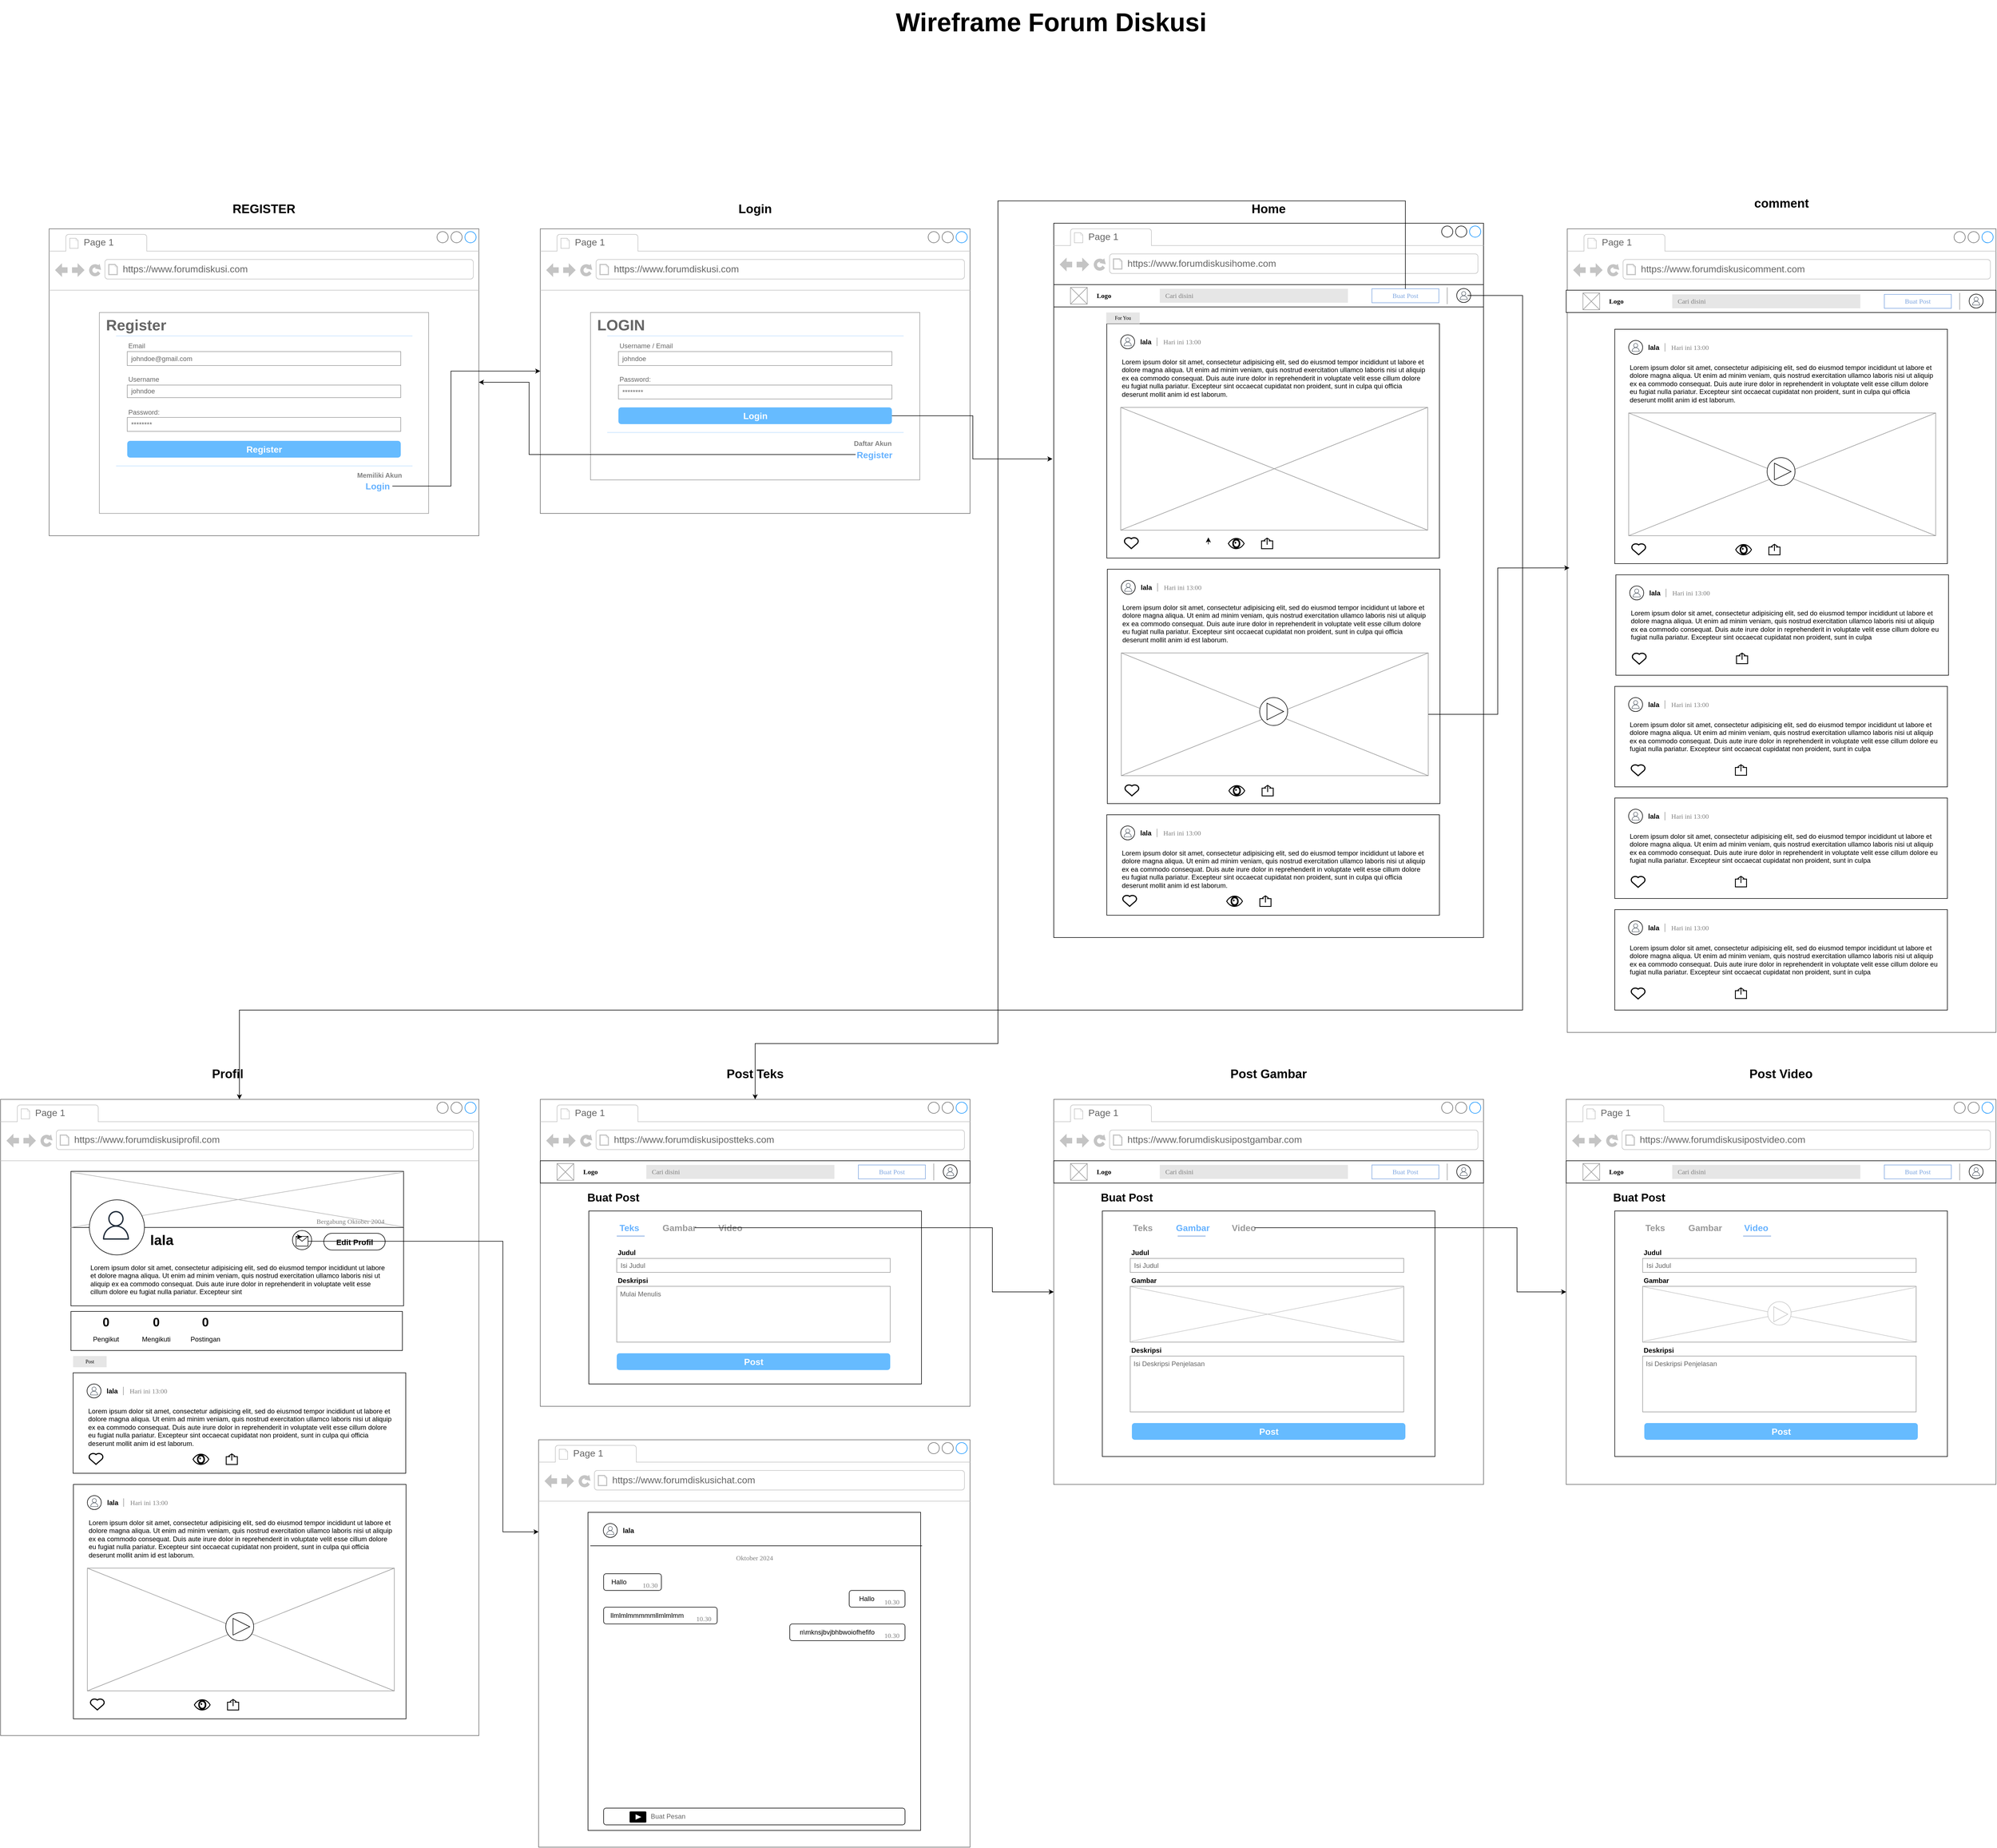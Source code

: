 <mxfile version="24.9.3">
  <diagram name="Halaman-1" id="Q9kWaHQqX3te9JWz7AQ6">
    <mxGraphModel dx="7681" dy="3822" grid="1" gridSize="10" guides="1" tooltips="1" connect="1" arrows="1" fold="1" page="1" pageScale="1" pageWidth="827" pageHeight="1169" math="0" shadow="0">
      <root>
        <mxCell id="0" />
        <mxCell id="1" parent="0" />
        <mxCell id="Hyb_VPHY6Jzi_QFygk6Y-4" value="&#xa;  &#xa;    &#xa;      &#xa;        &#xa;        &#xa;&#xa;        &#xa;        &#xa;          &#xa;        &#xa;        &#xa;        &#xa;          &#xa;        &#xa;&#xa;        &#xa;          &#xa;        &#xa;&#xa;        &#xa;          &#xa;        &#xa;&#xa;        &#xa;          &#xa;        &#xa;&#xa;        &#xa;          &#xa;        &#xa;&#xa;        &#xa;        &#xa;          &#xa;        &#xa;        &#xa;        &#xa;          &#xa;        &#xa;&#xa;        &#xa;          &#xa;        &#xa;&#xa;        &#xa;          &#xa;        &#xa;&#xa;        &#xa;          &#xa;        &#xa;&#xa;        &#xa;        &#xa;          &#xa;        &#xa;        &#xa;        &#xa;          &#xa;        &#xa;&#xa;        &#xa;          &#xa;        &#xa;&#xa;        &#xa;          &#xa;        &#xa;&#xa;        &#xa;          &#xa;        &#xa;&#xa;        &#xa;        &#xa;          &#xa;        &#xa;        &#xa;        &#xa;          &#xa;        &#xa;&#xa;        &#xa;          &#xa;        &#xa;&#xa;        &#xa;          &#xa;        &#xa;&#xa;        &#xa;          &#xa;        &#xa;        &#xa;      &#xa;    &#xa;  &#xa;" style="text;whiteSpace=wrap;html=1;" parent="1" vertex="1">
          <mxGeometry x="7" y="140" width="30" height="1760" as="geometry" />
        </mxCell>
        <mxCell id="Hyb_VPHY6Jzi_QFygk6Y-70" value="" style="strokeWidth=1;shadow=0;dashed=0;align=center;shape=mxgraph.mockup.containers.browserWindow;rSize=0;strokeColor2=#008cff;strokeColor3=#c4c4c4;mainText=,;recursiveResize=0;fontColor=#FFFFFF;labelBackgroundColor=none;html=1;movable=1;resizable=1;rotatable=1;deletable=1;editable=1;locked=0;connectable=1;" parent="1" vertex="1">
          <mxGeometry x="27" y="-630" width="770" height="1280" as="geometry" />
        </mxCell>
        <mxCell id="Hyb_VPHY6Jzi_QFygk6Y-71" value="Page 1" style="strokeWidth=1;shadow=0;dashed=0;align=center;html=1;shape=mxgraph.mockup.containers.anchor;fontSize=17;fontColor=#666666;align=left;whiteSpace=wrap;" parent="Hyb_VPHY6Jzi_QFygk6Y-70" vertex="1">
          <mxGeometry x="60" y="12" width="110" height="26" as="geometry" />
        </mxCell>
        <mxCell id="Hyb_VPHY6Jzi_QFygk6Y-72" value="https://www.forumdiskusihome.com" style="strokeWidth=1;shadow=0;dashed=0;align=center;html=1;shape=mxgraph.mockup.containers.anchor;rSize=0;fontSize=17;fontColor=#666666;align=left;" parent="Hyb_VPHY6Jzi_QFygk6Y-70" vertex="1">
          <mxGeometry x="130" y="60" width="250" height="26" as="geometry" />
        </mxCell>
        <mxCell id="vOpVxG7atplBVCTRrsSI-19" value="" style="verticalLabelPosition=bottom;verticalAlign=top;html=1;shape=mxgraph.basic.rect;fillColor2=none;strokeWidth=1;size=20;indent=5;movable=1;resizable=1;rotatable=1;deletable=1;editable=1;locked=0;connectable=1;" parent="Hyb_VPHY6Jzi_QFygk6Y-70" vertex="1">
          <mxGeometry x="96" y="620" width="596" height="420" as="geometry" />
        </mxCell>
        <mxCell id="vOpVxG7atplBVCTRrsSI-20" value="Lorem ipsum dolor sit amet, consectetur adipisicing elit, sed do eiusmod tempor incididunt ut labore et dolore magna aliqua. Ut enim ad minim veniam, quis nostrud exercitation ullamco laboris nisi ut aliquip ex ea commodo consequat. Duis aute irure dolor in reprehenderit in voluptate velit esse cillum dolore eu fugiat nulla pariatur. Excepteur sint occaecat cupidatat non proident, sunt in culpa qui officia deserunt mollit anim id est laborum.&lt;div&gt;&lt;br/&gt;&lt;/div&gt;" style="text;spacingTop=-5;whiteSpace=wrap;html=1;align=left;fontSize=12;fontFamily=Helvetica;fillColor=none;strokeColor=none;" parent="Hyb_VPHY6Jzi_QFygk6Y-70" vertex="1">
          <mxGeometry x="121" y="680" width="550" height="100" as="geometry" />
        </mxCell>
        <mxCell id="vOpVxG7atplBVCTRrsSI-21" value="" style="verticalLabelPosition=bottom;shadow=0;dashed=0;align=center;html=1;verticalAlign=top;strokeWidth=1;shape=mxgraph.mockup.graphics.simpleIcon;strokeColor=#999999;" parent="Hyb_VPHY6Jzi_QFygk6Y-70" vertex="1">
          <mxGeometry x="121" y="770" width="550" height="220" as="geometry" />
        </mxCell>
        <mxCell id="vOpVxG7atplBVCTRrsSI-22" value="" style="verticalLabelPosition=bottom;verticalAlign=top;html=1;shape=mxgraph.basic.heart;strokeWidth=2;" parent="Hyb_VPHY6Jzi_QFygk6Y-70" vertex="1">
          <mxGeometry x="127" y="1006" width="26" height="20" as="geometry" />
        </mxCell>
        <mxCell id="vOpVxG7atplBVCTRrsSI-23" value="" style="shape=image;verticalAlign=top;verticalLabelPosition=bottom;labelBackgroundColor=#ffffff;imageAspect=0;image=https://cdn4.iconfinder.com/data/icons/core-ui-outlined/32/outlined_dislike-128.png;html=1;fontSize=7;" parent="Hyb_VPHY6Jzi_QFygk6Y-70" vertex="1">
          <mxGeometry x="193" y="1006" width="30" height="25" as="geometry" />
        </mxCell>
        <mxCell id="vOpVxG7atplBVCTRrsSI-24" value="" style="shape=image;html=1;verticalAlign=top;verticalLabelPosition=bottom;labelBackgroundColor=#ffffff;imageAspect=0;aspect=fixed;image=https://cdn0.iconfinder.com/data/icons/google-material-design-3-0/48/ic_comment_48px-128.png" parent="Hyb_VPHY6Jzi_QFygk6Y-70" vertex="1">
          <mxGeometry x="253" y="1006" width="25" height="25" as="geometry" />
        </mxCell>
        <mxCell id="vOpVxG7atplBVCTRrsSI-25" value="" style="shape=mxgraph.signs.healthcare.eye;html=1;pointerEvents=1;fillColor=#000000;strokeColor=none;verticalLabelPosition=bottom;verticalAlign=top;align=center;direction=east;strokeWidth=5;" parent="Hyb_VPHY6Jzi_QFygk6Y-70" vertex="1">
          <mxGeometry x="313" y="1007" width="30" height="20" as="geometry" />
        </mxCell>
        <mxCell id="vOpVxG7atplBVCTRrsSI-26" value="" style="html=1;verticalLabelPosition=bottom;align=center;labelBackgroundColor=#ffffff;verticalAlign=top;strokeWidth=1.5;strokeColor=#000000;shadow=0;dashed=0;shape=mxgraph.ios7.icons.share;" parent="Hyb_VPHY6Jzi_QFygk6Y-70" vertex="1">
          <mxGeometry x="373" y="1007" width="20" height="19" as="geometry" />
        </mxCell>
        <mxCell id="vOpVxG7atplBVCTRrsSI-27" value="" style="group" parent="Hyb_VPHY6Jzi_QFygk6Y-70" vertex="1" connectable="0">
          <mxGeometry x="121" y="640" width="145" height="25" as="geometry" />
        </mxCell>
        <mxCell id="vOpVxG7atplBVCTRrsSI-28" value="" style="group" parent="vOpVxG7atplBVCTRrsSI-27" vertex="1" connectable="0">
          <mxGeometry width="30" height="25" as="geometry" />
        </mxCell>
        <mxCell id="vOpVxG7atplBVCTRrsSI-29" value="" style="ellipse;whiteSpace=wrap;html=1;aspect=fixed;" parent="vOpVxG7atplBVCTRrsSI-28" vertex="1">
          <mxGeometry width="25" height="25" as="geometry" />
        </mxCell>
        <mxCell id="vOpVxG7atplBVCTRrsSI-30" value="" style="sketch=0;outlineConnect=0;fontColor=#232F3E;gradientColor=none;fillColor=#232F3D;strokeColor=none;dashed=0;verticalLabelPosition=bottom;verticalAlign=top;align=center;html=1;fontSize=12;fontStyle=0;aspect=fixed;pointerEvents=1;shape=mxgraph.aws4.user;" parent="vOpVxG7atplBVCTRrsSI-28" vertex="1">
          <mxGeometry x="5" y="5" width="15" height="15" as="geometry" />
        </mxCell>
        <mxCell id="vOpVxG7atplBVCTRrsSI-31" value="lala" style="text;html=1;align=center;verticalAlign=middle;whiteSpace=wrap;rounded=0;fontFamily=Helvetica;fontStyle=1" parent="vOpVxG7atplBVCTRrsSI-27" vertex="1">
          <mxGeometry x="30" y="6.25" width="30" height="12.5" as="geometry" />
        </mxCell>
        <mxCell id="vOpVxG7atplBVCTRrsSI-32" value="&lt;font face=&quot;Times New Roman&quot;&gt;Hari ini 13:00&lt;/font&gt;" style="text;html=1;align=center;verticalAlign=middle;whiteSpace=wrap;rounded=0;fontColor=#808080;" parent="vOpVxG7atplBVCTRrsSI-27" vertex="1">
          <mxGeometry x="75" y="3.75" width="70" height="17.5" as="geometry" />
        </mxCell>
        <mxCell id="vOpVxG7atplBVCTRrsSI-33" value="" style="verticalLabelPosition=bottom;shadow=0;dashed=0;align=center;html=1;verticalAlign=top;strokeWidth=1;shape=mxgraph.mockup.markup.line;strokeColor=#999999;direction=north;" parent="vOpVxG7atplBVCTRrsSI-27" vertex="1">
          <mxGeometry x="60" y="5" width="10" height="15" as="geometry" />
        </mxCell>
        <mxCell id="vOpVxG7atplBVCTRrsSI-42" value="" style="group" parent="Hyb_VPHY6Jzi_QFygk6Y-70" vertex="1" connectable="0">
          <mxGeometry x="369" y="850" width="50" height="50" as="geometry" />
        </mxCell>
        <mxCell id="vOpVxG7atplBVCTRrsSI-39" value="" style="ellipse;whiteSpace=wrap;html=1;aspect=fixed;" parent="vOpVxG7atplBVCTRrsSI-42" vertex="1">
          <mxGeometry width="50" height="50" as="geometry" />
        </mxCell>
        <mxCell id="vOpVxG7atplBVCTRrsSI-38" value="" style="triangle;whiteSpace=wrap;html=1;strokeWidth=1.0;" parent="vOpVxG7atplBVCTRrsSI-42" vertex="1">
          <mxGeometry x="13" y="10" width="30" height="30" as="geometry" />
        </mxCell>
        <mxCell id="vOpVxG7atplBVCTRrsSI-60" value="" style="verticalLabelPosition=bottom;verticalAlign=top;html=1;shape=mxgraph.basic.rect;fillColor2=none;strokeWidth=1;size=20;indent=5;movable=1;resizable=1;rotatable=1;deletable=1;editable=1;locked=0;connectable=1;" parent="Hyb_VPHY6Jzi_QFygk6Y-70" vertex="1">
          <mxGeometry x="95" y="1060" width="596" height="180" as="geometry" />
        </mxCell>
        <mxCell id="vOpVxG7atplBVCTRrsSI-61" value="Lorem ipsum dolor sit amet, consectetur adipisicing elit, sed do eiusmod tempor incididunt ut labore et dolore magna aliqua. Ut enim ad minim veniam, quis nostrud exercitation ullamco laboris nisi ut aliquip ex ea commodo consequat. Duis aute irure dolor in reprehenderit in voluptate velit esse cillum dolore eu fugiat nulla pariatur. Excepteur sint occaecat cupidatat non proident, sunt in culpa qui officia deserunt mollit anim id est laborum.&lt;div&gt;&lt;br/&gt;&lt;/div&gt;" style="text;spacingTop=-5;whiteSpace=wrap;html=1;align=left;fontSize=12;fontFamily=Helvetica;fillColor=none;strokeColor=none;" parent="Hyb_VPHY6Jzi_QFygk6Y-70" vertex="1">
          <mxGeometry x="120" y="1120" width="550" height="100" as="geometry" />
        </mxCell>
        <mxCell id="vOpVxG7atplBVCTRrsSI-63" value="" style="verticalLabelPosition=bottom;verticalAlign=top;html=1;shape=mxgraph.basic.heart;strokeWidth=2;" parent="Hyb_VPHY6Jzi_QFygk6Y-70" vertex="1">
          <mxGeometry x="123" y="1204" width="26" height="20" as="geometry" />
        </mxCell>
        <mxCell id="vOpVxG7atplBVCTRrsSI-64" value="" style="shape=image;verticalAlign=top;verticalLabelPosition=bottom;labelBackgroundColor=#ffffff;imageAspect=0;image=https://cdn4.iconfinder.com/data/icons/core-ui-outlined/32/outlined_dislike-128.png;html=1;fontSize=7;" parent="Hyb_VPHY6Jzi_QFygk6Y-70" vertex="1">
          <mxGeometry x="189" y="1204" width="30" height="25" as="geometry" />
        </mxCell>
        <mxCell id="vOpVxG7atplBVCTRrsSI-65" value="" style="shape=image;html=1;verticalAlign=top;verticalLabelPosition=bottom;labelBackgroundColor=#ffffff;imageAspect=0;aspect=fixed;image=https://cdn0.iconfinder.com/data/icons/google-material-design-3-0/48/ic_comment_48px-128.png" parent="Hyb_VPHY6Jzi_QFygk6Y-70" vertex="1">
          <mxGeometry x="249" y="1204" width="25" height="25" as="geometry" />
        </mxCell>
        <mxCell id="vOpVxG7atplBVCTRrsSI-66" value="" style="shape=mxgraph.signs.healthcare.eye;html=1;pointerEvents=1;fillColor=#000000;strokeColor=none;verticalLabelPosition=bottom;verticalAlign=top;align=center;direction=east;strokeWidth=5;" parent="Hyb_VPHY6Jzi_QFygk6Y-70" vertex="1">
          <mxGeometry x="309" y="1205" width="30" height="20" as="geometry" />
        </mxCell>
        <mxCell id="vOpVxG7atplBVCTRrsSI-67" value="" style="html=1;verticalLabelPosition=bottom;align=center;labelBackgroundColor=#ffffff;verticalAlign=top;strokeWidth=1.5;strokeColor=#000000;shadow=0;dashed=0;shape=mxgraph.ios7.icons.share;" parent="Hyb_VPHY6Jzi_QFygk6Y-70" vertex="1">
          <mxGeometry x="369" y="1205" width="20" height="19" as="geometry" />
        </mxCell>
        <mxCell id="vOpVxG7atplBVCTRrsSI-68" value="" style="group" parent="Hyb_VPHY6Jzi_QFygk6Y-70" vertex="1" connectable="0">
          <mxGeometry x="120" y="1080" width="145" height="25" as="geometry" />
        </mxCell>
        <mxCell id="vOpVxG7atplBVCTRrsSI-69" value="" style="group" parent="vOpVxG7atplBVCTRrsSI-68" vertex="1" connectable="0">
          <mxGeometry width="30" height="25" as="geometry" />
        </mxCell>
        <mxCell id="vOpVxG7atplBVCTRrsSI-70" value="" style="ellipse;whiteSpace=wrap;html=1;aspect=fixed;" parent="vOpVxG7atplBVCTRrsSI-69" vertex="1">
          <mxGeometry width="25" height="25" as="geometry" />
        </mxCell>
        <mxCell id="vOpVxG7atplBVCTRrsSI-71" value="" style="sketch=0;outlineConnect=0;fontColor=#232F3E;gradientColor=none;fillColor=#232F3D;strokeColor=none;dashed=0;verticalLabelPosition=bottom;verticalAlign=top;align=center;html=1;fontSize=12;fontStyle=0;aspect=fixed;pointerEvents=1;shape=mxgraph.aws4.user;" parent="vOpVxG7atplBVCTRrsSI-69" vertex="1">
          <mxGeometry x="5" y="5" width="15" height="15" as="geometry" />
        </mxCell>
        <mxCell id="vOpVxG7atplBVCTRrsSI-72" value="lala" style="text;html=1;align=center;verticalAlign=middle;whiteSpace=wrap;rounded=0;fontFamily=Helvetica;fontStyle=1" parent="vOpVxG7atplBVCTRrsSI-68" vertex="1">
          <mxGeometry x="30" y="6.25" width="30" height="12.5" as="geometry" />
        </mxCell>
        <mxCell id="vOpVxG7atplBVCTRrsSI-73" value="&lt;font face=&quot;Times New Roman&quot;&gt;Hari ini 13:00&lt;/font&gt;" style="text;html=1;align=center;verticalAlign=middle;whiteSpace=wrap;rounded=0;fontColor=#808080;" parent="vOpVxG7atplBVCTRrsSI-68" vertex="1">
          <mxGeometry x="75" y="3.75" width="70" height="17.5" as="geometry" />
        </mxCell>
        <mxCell id="vOpVxG7atplBVCTRrsSI-74" value="" style="verticalLabelPosition=bottom;shadow=0;dashed=0;align=center;html=1;verticalAlign=top;strokeWidth=1;shape=mxgraph.mockup.markup.line;strokeColor=#999999;direction=north;" parent="vOpVxG7atplBVCTRrsSI-68" vertex="1">
          <mxGeometry x="60" y="5" width="10" height="15" as="geometry" />
        </mxCell>
        <mxCell id="Hyb_VPHY6Jzi_QFygk6Y-87" value="" style="rounded=0;whiteSpace=wrap;html=1;" parent="1" vertex="1">
          <mxGeometry x="27" y="-520" width="770" height="40" as="geometry" />
        </mxCell>
        <mxCell id="Hyb_VPHY6Jzi_QFygk6Y-88" value="" style="verticalLabelPosition=bottom;shadow=0;dashed=0;align=center;html=1;verticalAlign=top;strokeWidth=1;shape=mxgraph.mockup.graphics.simpleIcon;strokeColor=#999999;" parent="1" vertex="1">
          <mxGeometry x="57" y="-515" width="30" height="30" as="geometry" />
        </mxCell>
        <mxCell id="Hyb_VPHY6Jzi_QFygk6Y-97" value="" style="verticalLabelPosition=bottom;shadow=0;dashed=0;align=center;html=1;verticalAlign=top;strokeWidth=1;shape=mxgraph.mockup.markup.line;strokeColor=#999999;direction=north;" parent="1" vertex="1">
          <mxGeometry x="727" y="-515" width="10" height="30" as="geometry" />
        </mxCell>
        <mxCell id="Hyb_VPHY6Jzi_QFygk6Y-106" value="" style="group" parent="1" vertex="1" connectable="0">
          <mxGeometry x="597" y="-515" width="120" height="30" as="geometry" />
        </mxCell>
        <mxCell id="Hyb_VPHY6Jzi_QFygk6Y-90" value="" style="rounded=0;whiteSpace=wrap;html=1;strokeColor=#7EA6E0;" parent="Hyb_VPHY6Jzi_QFygk6Y-106" vertex="1">
          <mxGeometry y="2.5" width="120" height="25" as="geometry" />
        </mxCell>
        <mxCell id="Hyb_VPHY6Jzi_QFygk6Y-91" value="&lt;font face=&quot;Times New Roman&quot; color=&quot;#7ea6e0&quot;&gt;Buat Post&lt;/font&gt;" style="text;html=1;align=center;verticalAlign=middle;whiteSpace=wrap;rounded=0;" parent="Hyb_VPHY6Jzi_QFygk6Y-106" vertex="1">
          <mxGeometry x="25" width="70" height="30" as="geometry" />
        </mxCell>
        <mxCell id="Hyb_VPHY6Jzi_QFygk6Y-89" value="" style="rounded=0;whiteSpace=wrap;html=1;fillColor=#E6E6E6;strokeColor=none;fontColor=#666666;" parent="1" vertex="1">
          <mxGeometry x="217" y="-512.5" width="337" height="25" as="geometry" />
        </mxCell>
        <mxCell id="Hyb_VPHY6Jzi_QFygk6Y-103" value="" style="group" parent="1" vertex="1" connectable="0">
          <mxGeometry x="749" y="-513" width="30" height="25" as="geometry" />
        </mxCell>
        <mxCell id="Hyb_VPHY6Jzi_QFygk6Y-102" value="" style="ellipse;whiteSpace=wrap;html=1;aspect=fixed;" parent="Hyb_VPHY6Jzi_QFygk6Y-103" vertex="1">
          <mxGeometry width="25" height="25" as="geometry" />
        </mxCell>
        <mxCell id="Hyb_VPHY6Jzi_QFygk6Y-101" value="" style="sketch=0;outlineConnect=0;fontColor=#232F3E;gradientColor=none;fillColor=#232F3D;strokeColor=none;dashed=0;verticalLabelPosition=bottom;verticalAlign=top;align=center;html=1;fontSize=12;fontStyle=0;aspect=fixed;pointerEvents=1;shape=mxgraph.aws4.user;" parent="Hyb_VPHY6Jzi_QFygk6Y-103" vertex="1">
          <mxGeometry x="5" y="5" width="15" height="15" as="geometry" />
        </mxCell>
        <mxCell id="Hyb_VPHY6Jzi_QFygk6Y-107" value="&lt;font face=&quot;Times New Roman&quot;&gt;Cari disini&lt;/font&gt;" style="text;html=1;align=center;verticalAlign=middle;whiteSpace=wrap;rounded=0;fontColor=#808080;" parent="1" vertex="1">
          <mxGeometry x="217" y="-515.5" width="70" height="30" as="geometry" />
        </mxCell>
        <mxCell id="Hyb_VPHY6Jzi_QFygk6Y-108" value="&lt;font face=&quot;Times New Roman&quot;&gt;&lt;b&gt;Logo&lt;/b&gt;&lt;/font&gt;" style="text;html=1;align=center;verticalAlign=middle;whiteSpace=wrap;rounded=0;" parent="1" vertex="1">
          <mxGeometry x="87" y="-515" width="60" height="30" as="geometry" />
        </mxCell>
        <mxCell id="Hyb_VPHY6Jzi_QFygk6Y-116" value="" style="verticalLabelPosition=bottom;verticalAlign=top;html=1;shape=mxgraph.basic.rect;fillColor2=none;strokeWidth=1;size=20;indent=5;movable=1;resizable=1;rotatable=1;deletable=1;editable=1;locked=0;connectable=1;container=0;" parent="1" vertex="1">
          <mxGeometry x="122" y="-450" width="596" height="420" as="geometry" />
        </mxCell>
        <mxCell id="Hyb_VPHY6Jzi_QFygk6Y-119" value="Lorem ipsum dolor sit amet, consectetur adipisicing elit, sed do eiusmod tempor incididunt ut labore et dolore magna aliqua. Ut enim ad minim veniam, quis nostrud exercitation ullamco laboris nisi ut aliquip ex ea commodo consequat. Duis aute irure dolor in reprehenderit in voluptate velit esse cillum dolore eu fugiat nulla pariatur. Excepteur sint occaecat cupidatat non proident, sunt in culpa qui officia deserunt mollit anim id est laborum.&lt;div&gt;&lt;br/&gt;&lt;/div&gt;" style="text;spacingTop=-5;whiteSpace=wrap;html=1;align=left;fontSize=12;fontFamily=Helvetica;fillColor=none;strokeColor=none;" parent="1" vertex="1">
          <mxGeometry x="147" y="-390" width="550" height="100" as="geometry" />
        </mxCell>
        <mxCell id="Hyb_VPHY6Jzi_QFygk6Y-120" value="" style="verticalLabelPosition=bottom;shadow=0;dashed=0;align=center;html=1;verticalAlign=top;strokeWidth=1;shape=mxgraph.mockup.graphics.simpleIcon;strokeColor=#999999;" parent="1" vertex="1">
          <mxGeometry x="147" y="-300" width="550" height="220" as="geometry" />
        </mxCell>
        <mxCell id="Hyb_VPHY6Jzi_QFygk6Y-132" value="&lt;font style=&quot;font-size: 22px;&quot;&gt;&lt;b&gt;Home&lt;/b&gt;&lt;/font&gt;" style="text;html=1;align=center;verticalAlign=middle;whiteSpace=wrap;rounded=0;" parent="1" vertex="1">
          <mxGeometry x="382" y="-670" width="60" height="30" as="geometry" />
        </mxCell>
        <mxCell id="vOpVxG7atplBVCTRrsSI-5" value="" style="group" parent="1" vertex="1" connectable="0">
          <mxGeometry x="147" y="-430" width="145" height="25" as="geometry" />
        </mxCell>
        <mxCell id="Hyb_VPHY6Jzi_QFygk6Y-113" value="" style="group" parent="vOpVxG7atplBVCTRrsSI-5" vertex="1" connectable="0">
          <mxGeometry width="30" height="25" as="geometry" />
        </mxCell>
        <mxCell id="Hyb_VPHY6Jzi_QFygk6Y-114" value="" style="ellipse;whiteSpace=wrap;html=1;aspect=fixed;" parent="Hyb_VPHY6Jzi_QFygk6Y-113" vertex="1">
          <mxGeometry width="25" height="25" as="geometry" />
        </mxCell>
        <mxCell id="Hyb_VPHY6Jzi_QFygk6Y-115" value="" style="sketch=0;outlineConnect=0;fontColor=#232F3E;gradientColor=none;fillColor=#232F3D;strokeColor=none;dashed=0;verticalLabelPosition=bottom;verticalAlign=top;align=center;html=1;fontSize=12;fontStyle=0;aspect=fixed;pointerEvents=1;shape=mxgraph.aws4.user;" parent="Hyb_VPHY6Jzi_QFygk6Y-113" vertex="1">
          <mxGeometry x="5" y="5" width="15" height="15" as="geometry" />
        </mxCell>
        <mxCell id="Hyb_VPHY6Jzi_QFygk6Y-117" value="lala" style="text;html=1;align=center;verticalAlign=middle;whiteSpace=wrap;rounded=0;fontFamily=Helvetica;fontStyle=1" parent="vOpVxG7atplBVCTRrsSI-5" vertex="1">
          <mxGeometry x="30" y="6.25" width="30" height="12.5" as="geometry" />
        </mxCell>
        <mxCell id="Hyb_VPHY6Jzi_QFygk6Y-118" value="&lt;font face=&quot;Times New Roman&quot;&gt;Hari ini 13:00&lt;/font&gt;" style="text;html=1;align=center;verticalAlign=middle;whiteSpace=wrap;rounded=0;fontColor=#808080;" parent="vOpVxG7atplBVCTRrsSI-5" vertex="1">
          <mxGeometry x="75" y="3.75" width="70" height="17.5" as="geometry" />
        </mxCell>
        <mxCell id="vOpVxG7atplBVCTRrsSI-4" value="" style="verticalLabelPosition=bottom;shadow=0;dashed=0;align=center;html=1;verticalAlign=top;strokeWidth=1;shape=mxgraph.mockup.markup.line;strokeColor=#999999;direction=north;" parent="vOpVxG7atplBVCTRrsSI-5" vertex="1">
          <mxGeometry x="60" y="5" width="10" height="15" as="geometry" />
        </mxCell>
        <mxCell id="vOpVxG7atplBVCTRrsSI-96" value="" style="strokeWidth=1;shadow=0;dashed=0;align=center;html=1;shape=mxgraph.mockup.containers.browserWindow;rSize=0;strokeColor=#666666;strokeColor2=#008cff;strokeColor3=#c4c4c4;mainText=,;recursiveResize=0;" parent="1" vertex="1">
          <mxGeometry x="947" y="-620" width="768.13" height="1440" as="geometry" />
        </mxCell>
        <mxCell id="vOpVxG7atplBVCTRrsSI-97" value="Page 1" style="strokeWidth=1;shadow=0;dashed=0;align=center;html=1;shape=mxgraph.mockup.containers.anchor;fontSize=17;fontColor=#666666;align=left;whiteSpace=wrap;" parent="vOpVxG7atplBVCTRrsSI-96" vertex="1">
          <mxGeometry x="60" y="12" width="110" height="26" as="geometry" />
        </mxCell>
        <mxCell id="vOpVxG7atplBVCTRrsSI-98" value="https://www.forumdiskusicomment.com" style="strokeWidth=1;shadow=0;dashed=0;align=center;html=1;shape=mxgraph.mockup.containers.anchor;rSize=0;fontSize=17;fontColor=#666666;align=left;" parent="vOpVxG7atplBVCTRrsSI-96" vertex="1">
          <mxGeometry x="130" y="60" width="250" height="26" as="geometry" />
        </mxCell>
        <mxCell id="vOpVxG7atplBVCTRrsSI-99" value="" style="rounded=0;whiteSpace=wrap;html=1;" parent="vOpVxG7atplBVCTRrsSI-96" vertex="1">
          <mxGeometry x="-1.87" y="110" width="770" height="40" as="geometry" />
        </mxCell>
        <mxCell id="vOpVxG7atplBVCTRrsSI-100" value="" style="verticalLabelPosition=bottom;shadow=0;dashed=0;align=center;html=1;verticalAlign=top;strokeWidth=1;shape=mxgraph.mockup.graphics.simpleIcon;strokeColor=#999999;" parent="vOpVxG7atplBVCTRrsSI-96" vertex="1">
          <mxGeometry x="28.13" y="115" width="30" height="30" as="geometry" />
        </mxCell>
        <mxCell id="vOpVxG7atplBVCTRrsSI-101" value="" style="verticalLabelPosition=bottom;shadow=0;dashed=0;align=center;html=1;verticalAlign=top;strokeWidth=1;shape=mxgraph.mockup.markup.line;strokeColor=#999999;direction=north;" parent="vOpVxG7atplBVCTRrsSI-96" vertex="1">
          <mxGeometry x="698.13" y="115" width="10" height="30" as="geometry" />
        </mxCell>
        <mxCell id="vOpVxG7atplBVCTRrsSI-102" value="" style="group" parent="vOpVxG7atplBVCTRrsSI-96" vertex="1" connectable="0">
          <mxGeometry x="568.13" y="115" width="120" height="30" as="geometry" />
        </mxCell>
        <mxCell id="vOpVxG7atplBVCTRrsSI-103" value="" style="rounded=0;whiteSpace=wrap;html=1;strokeColor=#7EA6E0;" parent="vOpVxG7atplBVCTRrsSI-102" vertex="1">
          <mxGeometry y="2.5" width="120" height="25" as="geometry" />
        </mxCell>
        <mxCell id="vOpVxG7atplBVCTRrsSI-104" value="&lt;font face=&quot;Times New Roman&quot; color=&quot;#7ea6e0&quot;&gt;Buat Post&lt;/font&gt;" style="text;html=1;align=center;verticalAlign=middle;whiteSpace=wrap;rounded=0;" parent="vOpVxG7atplBVCTRrsSI-102" vertex="1">
          <mxGeometry x="25" width="70" height="30" as="geometry" />
        </mxCell>
        <mxCell id="vOpVxG7atplBVCTRrsSI-105" value="" style="rounded=0;whiteSpace=wrap;html=1;fillColor=#E6E6E6;strokeColor=none;fontColor=#666666;" parent="vOpVxG7atplBVCTRrsSI-96" vertex="1">
          <mxGeometry x="188.13" y="117.5" width="337" height="25" as="geometry" />
        </mxCell>
        <mxCell id="vOpVxG7atplBVCTRrsSI-106" value="" style="group" parent="vOpVxG7atplBVCTRrsSI-96" vertex="1" connectable="0">
          <mxGeometry x="720.13" y="117" width="30" height="25" as="geometry" />
        </mxCell>
        <mxCell id="vOpVxG7atplBVCTRrsSI-107" value="" style="ellipse;whiteSpace=wrap;html=1;aspect=fixed;" parent="vOpVxG7atplBVCTRrsSI-106" vertex="1">
          <mxGeometry width="25" height="25" as="geometry" />
        </mxCell>
        <mxCell id="vOpVxG7atplBVCTRrsSI-108" value="" style="sketch=0;outlineConnect=0;fontColor=#232F3E;gradientColor=none;fillColor=#232F3D;strokeColor=none;dashed=0;verticalLabelPosition=bottom;verticalAlign=top;align=center;html=1;fontSize=12;fontStyle=0;aspect=fixed;pointerEvents=1;shape=mxgraph.aws4.user;" parent="vOpVxG7atplBVCTRrsSI-106" vertex="1">
          <mxGeometry x="5" y="5" width="15" height="15" as="geometry" />
        </mxCell>
        <mxCell id="vOpVxG7atplBVCTRrsSI-109" value="&lt;font face=&quot;Times New Roman&quot;&gt;Cari disini&lt;/font&gt;" style="text;html=1;align=center;verticalAlign=middle;whiteSpace=wrap;rounded=0;fontColor=#808080;" parent="vOpVxG7atplBVCTRrsSI-96" vertex="1">
          <mxGeometry x="188.13" y="114.5" width="70" height="30" as="geometry" />
        </mxCell>
        <mxCell id="vOpVxG7atplBVCTRrsSI-110" value="&lt;font face=&quot;Times New Roman&quot;&gt;&lt;b&gt;Logo&lt;/b&gt;&lt;/font&gt;" style="text;html=1;align=center;verticalAlign=middle;whiteSpace=wrap;rounded=0;" parent="vOpVxG7atplBVCTRrsSI-96" vertex="1">
          <mxGeometry x="58.13" y="115" width="60" height="30" as="geometry" />
        </mxCell>
        <mxCell id="vOpVxG7atplBVCTRrsSI-78" value="" style="verticalLabelPosition=bottom;verticalAlign=top;html=1;shape=mxgraph.basic.rect;fillColor2=none;strokeWidth=1;size=20;indent=5;movable=1;resizable=1;rotatable=1;deletable=1;editable=1;locked=0;connectable=1;" parent="vOpVxG7atplBVCTRrsSI-96" vertex="1">
          <mxGeometry x="85.13" y="180" width="596" height="420" as="geometry" />
        </mxCell>
        <mxCell id="vOpVxG7atplBVCTRrsSI-79" value="Lorem ipsum dolor sit amet, consectetur adipisicing elit, sed do eiusmod tempor incididunt ut labore et dolore magna aliqua. Ut enim ad minim veniam, quis nostrud exercitation ullamco laboris nisi ut aliquip ex ea commodo consequat. Duis aute irure dolor in reprehenderit in voluptate velit esse cillum dolore eu fugiat nulla pariatur. Excepteur sint occaecat cupidatat non proident, sunt in culpa qui officia deserunt mollit anim id est laborum.&lt;div&gt;&lt;br/&gt;&lt;/div&gt;" style="text;spacingTop=-5;whiteSpace=wrap;html=1;align=left;fontSize=12;fontFamily=Helvetica;fillColor=none;strokeColor=none;" parent="vOpVxG7atplBVCTRrsSI-96" vertex="1">
          <mxGeometry x="110.13" y="240" width="550" height="100" as="geometry" />
        </mxCell>
        <mxCell id="vOpVxG7atplBVCTRrsSI-80" value="" style="verticalLabelPosition=bottom;shadow=0;dashed=0;align=center;html=1;verticalAlign=top;strokeWidth=1;shape=mxgraph.mockup.graphics.simpleIcon;strokeColor=#999999;" parent="vOpVxG7atplBVCTRrsSI-96" vertex="1">
          <mxGeometry x="110.13" y="330" width="550" height="220" as="geometry" />
        </mxCell>
        <mxCell id="vOpVxG7atplBVCTRrsSI-86" value="" style="group" parent="vOpVxG7atplBVCTRrsSI-96" vertex="1" connectable="0">
          <mxGeometry x="110.13" y="200" width="145" height="25" as="geometry" />
        </mxCell>
        <mxCell id="vOpVxG7atplBVCTRrsSI-87" value="" style="group" parent="vOpVxG7atplBVCTRrsSI-86" vertex="1" connectable="0">
          <mxGeometry width="30" height="25" as="geometry" />
        </mxCell>
        <mxCell id="vOpVxG7atplBVCTRrsSI-88" value="" style="ellipse;whiteSpace=wrap;html=1;aspect=fixed;" parent="vOpVxG7atplBVCTRrsSI-87" vertex="1">
          <mxGeometry width="25" height="25" as="geometry" />
        </mxCell>
        <mxCell id="vOpVxG7atplBVCTRrsSI-89" value="" style="sketch=0;outlineConnect=0;fontColor=#232F3E;gradientColor=none;fillColor=#232F3D;strokeColor=none;dashed=0;verticalLabelPosition=bottom;verticalAlign=top;align=center;html=1;fontSize=12;fontStyle=0;aspect=fixed;pointerEvents=1;shape=mxgraph.aws4.user;" parent="vOpVxG7atplBVCTRrsSI-87" vertex="1">
          <mxGeometry x="5" y="5" width="15" height="15" as="geometry" />
        </mxCell>
        <mxCell id="vOpVxG7atplBVCTRrsSI-90" value="lala" style="text;html=1;align=center;verticalAlign=middle;whiteSpace=wrap;rounded=0;fontFamily=Helvetica;fontStyle=1" parent="vOpVxG7atplBVCTRrsSI-86" vertex="1">
          <mxGeometry x="30" y="6.25" width="30" height="12.5" as="geometry" />
        </mxCell>
        <mxCell id="vOpVxG7atplBVCTRrsSI-91" value="&lt;font face=&quot;Times New Roman&quot;&gt;Hari ini 13:00&lt;/font&gt;" style="text;html=1;align=center;verticalAlign=middle;whiteSpace=wrap;rounded=0;fontColor=#808080;" parent="vOpVxG7atplBVCTRrsSI-86" vertex="1">
          <mxGeometry x="75" y="3.75" width="70" height="17.5" as="geometry" />
        </mxCell>
        <mxCell id="vOpVxG7atplBVCTRrsSI-92" value="" style="verticalLabelPosition=bottom;shadow=0;dashed=0;align=center;html=1;verticalAlign=top;strokeWidth=1;shape=mxgraph.mockup.markup.line;strokeColor=#999999;direction=north;" parent="vOpVxG7atplBVCTRrsSI-86" vertex="1">
          <mxGeometry x="60" y="5" width="10" height="15" as="geometry" />
        </mxCell>
        <mxCell id="vOpVxG7atplBVCTRrsSI-93" value="" style="group" parent="vOpVxG7atplBVCTRrsSI-96" vertex="1" connectable="0">
          <mxGeometry x="358.13" y="410" width="50" height="50" as="geometry" />
        </mxCell>
        <mxCell id="vOpVxG7atplBVCTRrsSI-94" value="" style="ellipse;whiteSpace=wrap;html=1;aspect=fixed;" parent="vOpVxG7atplBVCTRrsSI-93" vertex="1">
          <mxGeometry width="50" height="50" as="geometry" />
        </mxCell>
        <mxCell id="vOpVxG7atplBVCTRrsSI-95" value="" style="triangle;whiteSpace=wrap;html=1;strokeWidth=1.0;" parent="vOpVxG7atplBVCTRrsSI-93" vertex="1">
          <mxGeometry x="13" y="10" width="30" height="30" as="geometry" />
        </mxCell>
        <mxCell id="vOpVxG7atplBVCTRrsSI-163" value="" style="group" parent="vOpVxG7atplBVCTRrsSI-96" vertex="1" connectable="0">
          <mxGeometry x="115.0" y="564" width="266" height="25" as="geometry" />
        </mxCell>
        <mxCell id="vOpVxG7atplBVCTRrsSI-81" value="" style="verticalLabelPosition=bottom;verticalAlign=top;html=1;shape=mxgraph.basic.heart;strokeWidth=2;" parent="vOpVxG7atplBVCTRrsSI-163" vertex="1">
          <mxGeometry width="26" height="20" as="geometry" />
        </mxCell>
        <mxCell id="vOpVxG7atplBVCTRrsSI-82" value="" style="shape=image;verticalAlign=top;verticalLabelPosition=bottom;labelBackgroundColor=#ffffff;imageAspect=0;image=https://cdn4.iconfinder.com/data/icons/core-ui-outlined/32/outlined_dislike-128.png;html=1;fontSize=7;" parent="vOpVxG7atplBVCTRrsSI-163" vertex="1">
          <mxGeometry x="66" width="30" height="25" as="geometry" />
        </mxCell>
        <mxCell id="vOpVxG7atplBVCTRrsSI-83" value="" style="shape=image;html=1;verticalAlign=top;verticalLabelPosition=bottom;labelBackgroundColor=#ffffff;imageAspect=0;aspect=fixed;image=https://cdn0.iconfinder.com/data/icons/google-material-design-3-0/48/ic_comment_48px-128.png" parent="vOpVxG7atplBVCTRrsSI-163" vertex="1">
          <mxGeometry x="126" width="25" height="25" as="geometry" />
        </mxCell>
        <mxCell id="vOpVxG7atplBVCTRrsSI-84" value="" style="shape=mxgraph.signs.healthcare.eye;html=1;pointerEvents=1;fillColor=#000000;strokeColor=none;verticalLabelPosition=bottom;verticalAlign=top;align=center;direction=east;strokeWidth=5;" parent="vOpVxG7atplBVCTRrsSI-163" vertex="1">
          <mxGeometry x="186" y="1" width="30" height="20" as="geometry" />
        </mxCell>
        <mxCell id="vOpVxG7atplBVCTRrsSI-85" value="" style="html=1;verticalLabelPosition=bottom;align=center;labelBackgroundColor=#ffffff;verticalAlign=top;strokeWidth=1.5;strokeColor=#000000;shadow=0;dashed=0;shape=mxgraph.ios7.icons.share;" parent="vOpVxG7atplBVCTRrsSI-163" vertex="1">
          <mxGeometry x="246" y="1" width="20" height="19" as="geometry" />
        </mxCell>
        <mxCell id="vOpVxG7atplBVCTRrsSI-124" value="" style="verticalLabelPosition=bottom;verticalAlign=top;html=1;shape=mxgraph.basic.rect;fillColor2=none;strokeWidth=1;size=20;indent=5;movable=1;resizable=1;rotatable=1;deletable=1;editable=1;locked=0;connectable=1;" parent="vOpVxG7atplBVCTRrsSI-96" vertex="1">
          <mxGeometry x="87.13" y="620" width="596" height="180" as="geometry" />
        </mxCell>
        <mxCell id="vOpVxG7atplBVCTRrsSI-141" value="Lorem ipsum dolor sit amet, consectetur adipisicing elit, sed do eiusmod tempor incididunt ut labore et dolore magna aliqua. Ut enim ad minim veniam, quis nostrud exercitation ullamco laboris nisi ut aliquip ex ea commodo consequat. Duis aute irure dolor in reprehenderit in voluptate velit esse cillum dolore eu fugiat nulla pariatur. Excepteur sint occaecat cupidatat non proident, sunt in culpa&amp;nbsp;" style="text;spacingTop=-5;whiteSpace=wrap;html=1;align=left;fontSize=12;fontFamily=Helvetica;fillColor=none;strokeColor=none;" parent="vOpVxG7atplBVCTRrsSI-96" vertex="1">
          <mxGeometry x="112.13" y="680" width="559.87" height="70" as="geometry" />
        </mxCell>
        <mxCell id="vOpVxG7atplBVCTRrsSI-164" value="" style="group" parent="vOpVxG7atplBVCTRrsSI-96" vertex="1" connectable="0">
          <mxGeometry x="116.0" y="760" width="266" height="25" as="geometry" />
        </mxCell>
        <mxCell id="vOpVxG7atplBVCTRrsSI-165" value="" style="verticalLabelPosition=bottom;verticalAlign=top;html=1;shape=mxgraph.basic.heart;strokeWidth=2;" parent="vOpVxG7atplBVCTRrsSI-164" vertex="1">
          <mxGeometry width="26" height="20" as="geometry" />
        </mxCell>
        <mxCell id="vOpVxG7atplBVCTRrsSI-166" value="" style="shape=image;verticalAlign=top;verticalLabelPosition=bottom;labelBackgroundColor=#ffffff;imageAspect=0;image=https://cdn4.iconfinder.com/data/icons/core-ui-outlined/32/outlined_dislike-128.png;html=1;fontSize=7;" parent="vOpVxG7atplBVCTRrsSI-164" vertex="1">
          <mxGeometry x="66" width="30" height="25" as="geometry" />
        </mxCell>
        <mxCell id="vOpVxG7atplBVCTRrsSI-167" value="" style="shape=image;html=1;verticalAlign=top;verticalLabelPosition=bottom;labelBackgroundColor=#ffffff;imageAspect=0;aspect=fixed;image=https://cdn0.iconfinder.com/data/icons/google-material-design-3-0/48/ic_comment_48px-128.png" parent="vOpVxG7atplBVCTRrsSI-164" vertex="1">
          <mxGeometry x="126" width="25" height="25" as="geometry" />
        </mxCell>
        <mxCell id="vOpVxG7atplBVCTRrsSI-169" value="" style="html=1;verticalLabelPosition=bottom;align=center;labelBackgroundColor=#ffffff;verticalAlign=top;strokeWidth=1.5;strokeColor=#000000;shadow=0;dashed=0;shape=mxgraph.ios7.icons.share;" parent="vOpVxG7atplBVCTRrsSI-96" vertex="1">
          <mxGeometry x="303.0" y="760" width="20" height="19" as="geometry" />
        </mxCell>
        <mxCell id="vOpVxG7atplBVCTRrsSI-133" value="" style="group" parent="vOpVxG7atplBVCTRrsSI-96" vertex="1" connectable="0">
          <mxGeometry x="112.0" y="640" width="145" height="25" as="geometry" />
        </mxCell>
        <mxCell id="vOpVxG7atplBVCTRrsSI-134" value="" style="group" parent="vOpVxG7atplBVCTRrsSI-133" vertex="1" connectable="0">
          <mxGeometry width="30" height="25" as="geometry" />
        </mxCell>
        <mxCell id="vOpVxG7atplBVCTRrsSI-135" value="" style="ellipse;whiteSpace=wrap;html=1;aspect=fixed;" parent="vOpVxG7atplBVCTRrsSI-134" vertex="1">
          <mxGeometry width="25" height="25" as="geometry" />
        </mxCell>
        <mxCell id="vOpVxG7atplBVCTRrsSI-136" value="" style="sketch=0;outlineConnect=0;fontColor=#232F3E;gradientColor=none;fillColor=#232F3D;strokeColor=none;dashed=0;verticalLabelPosition=bottom;verticalAlign=top;align=center;html=1;fontSize=12;fontStyle=0;aspect=fixed;pointerEvents=1;shape=mxgraph.aws4.user;" parent="vOpVxG7atplBVCTRrsSI-134" vertex="1">
          <mxGeometry x="5" y="5" width="15" height="15" as="geometry" />
        </mxCell>
        <mxCell id="vOpVxG7atplBVCTRrsSI-137" value="lala" style="text;html=1;align=center;verticalAlign=middle;whiteSpace=wrap;rounded=0;fontFamily=Helvetica;fontStyle=1" parent="vOpVxG7atplBVCTRrsSI-133" vertex="1">
          <mxGeometry x="30" y="6.25" width="30" height="12.5" as="geometry" />
        </mxCell>
        <mxCell id="vOpVxG7atplBVCTRrsSI-138" value="&lt;font face=&quot;Times New Roman&quot;&gt;Hari ini 13:00&lt;/font&gt;" style="text;html=1;align=center;verticalAlign=middle;whiteSpace=wrap;rounded=0;fontColor=#808080;" parent="vOpVxG7atplBVCTRrsSI-133" vertex="1">
          <mxGeometry x="75" y="3.75" width="70" height="17.5" as="geometry" />
        </mxCell>
        <mxCell id="vOpVxG7atplBVCTRrsSI-139" value="" style="verticalLabelPosition=bottom;shadow=0;dashed=0;align=center;html=1;verticalAlign=top;strokeWidth=1;shape=mxgraph.mockup.markup.line;strokeColor=#999999;direction=north;" parent="vOpVxG7atplBVCTRrsSI-133" vertex="1">
          <mxGeometry x="60" y="5" width="10" height="15" as="geometry" />
        </mxCell>
        <mxCell id="vOpVxG7atplBVCTRrsSI-170" value="" style="verticalLabelPosition=bottom;verticalAlign=top;html=1;shape=mxgraph.basic.rect;fillColor2=none;strokeWidth=1;size=20;indent=5;movable=1;resizable=1;rotatable=1;deletable=1;editable=1;locked=0;connectable=1;" parent="vOpVxG7atplBVCTRrsSI-96" vertex="1">
          <mxGeometry x="85.13" y="820" width="596" height="180" as="geometry" />
        </mxCell>
        <mxCell id="vOpVxG7atplBVCTRrsSI-171" value="Lorem ipsum dolor sit amet, consectetur adipisicing elit, sed do eiusmod tempor incididunt ut labore et dolore magna aliqua. Ut enim ad minim veniam, quis nostrud exercitation ullamco laboris nisi ut aliquip ex ea commodo consequat. Duis aute irure dolor in reprehenderit in voluptate velit esse cillum dolore eu fugiat nulla pariatur. Excepteur sint occaecat cupidatat non proident, sunt in culpa&amp;nbsp;" style="text;spacingTop=-5;whiteSpace=wrap;html=1;align=left;fontSize=12;fontFamily=Helvetica;fillColor=none;strokeColor=none;" parent="vOpVxG7atplBVCTRrsSI-96" vertex="1">
          <mxGeometry x="110.13" y="880" width="559.87" height="70" as="geometry" />
        </mxCell>
        <mxCell id="vOpVxG7atplBVCTRrsSI-172" value="" style="group" parent="vOpVxG7atplBVCTRrsSI-96" vertex="1" connectable="0">
          <mxGeometry x="114.0" y="960" width="266" height="25" as="geometry" />
        </mxCell>
        <mxCell id="vOpVxG7atplBVCTRrsSI-173" value="" style="verticalLabelPosition=bottom;verticalAlign=top;html=1;shape=mxgraph.basic.heart;strokeWidth=2;" parent="vOpVxG7atplBVCTRrsSI-172" vertex="1">
          <mxGeometry width="26" height="20" as="geometry" />
        </mxCell>
        <mxCell id="vOpVxG7atplBVCTRrsSI-174" value="" style="shape=image;verticalAlign=top;verticalLabelPosition=bottom;labelBackgroundColor=#ffffff;imageAspect=0;image=https://cdn4.iconfinder.com/data/icons/core-ui-outlined/32/outlined_dislike-128.png;html=1;fontSize=7;" parent="vOpVxG7atplBVCTRrsSI-172" vertex="1">
          <mxGeometry x="66" width="30" height="25" as="geometry" />
        </mxCell>
        <mxCell id="vOpVxG7atplBVCTRrsSI-175" value="" style="shape=image;html=1;verticalAlign=top;verticalLabelPosition=bottom;labelBackgroundColor=#ffffff;imageAspect=0;aspect=fixed;image=https://cdn0.iconfinder.com/data/icons/google-material-design-3-0/48/ic_comment_48px-128.png" parent="vOpVxG7atplBVCTRrsSI-172" vertex="1">
          <mxGeometry x="126" width="25" height="25" as="geometry" />
        </mxCell>
        <mxCell id="vOpVxG7atplBVCTRrsSI-176" value="" style="html=1;verticalLabelPosition=bottom;align=center;labelBackgroundColor=#ffffff;verticalAlign=top;strokeWidth=1.5;strokeColor=#000000;shadow=0;dashed=0;shape=mxgraph.ios7.icons.share;" parent="vOpVxG7atplBVCTRrsSI-96" vertex="1">
          <mxGeometry x="301.0" y="960" width="20" height="19" as="geometry" />
        </mxCell>
        <mxCell id="vOpVxG7atplBVCTRrsSI-177" value="" style="group" parent="vOpVxG7atplBVCTRrsSI-96" vertex="1" connectable="0">
          <mxGeometry x="110.0" y="840" width="145" height="25" as="geometry" />
        </mxCell>
        <mxCell id="vOpVxG7atplBVCTRrsSI-178" value="" style="group" parent="vOpVxG7atplBVCTRrsSI-177" vertex="1" connectable="0">
          <mxGeometry width="30" height="25" as="geometry" />
        </mxCell>
        <mxCell id="vOpVxG7atplBVCTRrsSI-179" value="" style="ellipse;whiteSpace=wrap;html=1;aspect=fixed;" parent="vOpVxG7atplBVCTRrsSI-178" vertex="1">
          <mxGeometry width="25" height="25" as="geometry" />
        </mxCell>
        <mxCell id="vOpVxG7atplBVCTRrsSI-180" value="" style="sketch=0;outlineConnect=0;fontColor=#232F3E;gradientColor=none;fillColor=#232F3D;strokeColor=none;dashed=0;verticalLabelPosition=bottom;verticalAlign=top;align=center;html=1;fontSize=12;fontStyle=0;aspect=fixed;pointerEvents=1;shape=mxgraph.aws4.user;" parent="vOpVxG7atplBVCTRrsSI-178" vertex="1">
          <mxGeometry x="5" y="5" width="15" height="15" as="geometry" />
        </mxCell>
        <mxCell id="vOpVxG7atplBVCTRrsSI-181" value="lala" style="text;html=1;align=center;verticalAlign=middle;whiteSpace=wrap;rounded=0;fontFamily=Helvetica;fontStyle=1" parent="vOpVxG7atplBVCTRrsSI-177" vertex="1">
          <mxGeometry x="30" y="6.25" width="30" height="12.5" as="geometry" />
        </mxCell>
        <mxCell id="vOpVxG7atplBVCTRrsSI-182" value="&lt;font face=&quot;Times New Roman&quot;&gt;Hari ini 13:00&lt;/font&gt;" style="text;html=1;align=center;verticalAlign=middle;whiteSpace=wrap;rounded=0;fontColor=#808080;" parent="vOpVxG7atplBVCTRrsSI-177" vertex="1">
          <mxGeometry x="75" y="3.75" width="70" height="17.5" as="geometry" />
        </mxCell>
        <mxCell id="vOpVxG7atplBVCTRrsSI-183" value="" style="verticalLabelPosition=bottom;shadow=0;dashed=0;align=center;html=1;verticalAlign=top;strokeWidth=1;shape=mxgraph.mockup.markup.line;strokeColor=#999999;direction=north;" parent="vOpVxG7atplBVCTRrsSI-177" vertex="1">
          <mxGeometry x="60" y="5" width="10" height="15" as="geometry" />
        </mxCell>
        <mxCell id="vOpVxG7atplBVCTRrsSI-184" value="" style="verticalLabelPosition=bottom;verticalAlign=top;html=1;shape=mxgraph.basic.rect;fillColor2=none;strokeWidth=1;size=20;indent=5;movable=1;resizable=1;rotatable=1;deletable=1;editable=1;locked=0;connectable=1;" parent="vOpVxG7atplBVCTRrsSI-96" vertex="1">
          <mxGeometry x="85.13" y="1020" width="596" height="180" as="geometry" />
        </mxCell>
        <mxCell id="vOpVxG7atplBVCTRrsSI-185" value="Lorem ipsum dolor sit amet, consectetur adipisicing elit, sed do eiusmod tempor incididunt ut labore et dolore magna aliqua. Ut enim ad minim veniam, quis nostrud exercitation ullamco laboris nisi ut aliquip ex ea commodo consequat. Duis aute irure dolor in reprehenderit in voluptate velit esse cillum dolore eu fugiat nulla pariatur. Excepteur sint occaecat cupidatat non proident, sunt in culpa&amp;nbsp;" style="text;spacingTop=-5;whiteSpace=wrap;html=1;align=left;fontSize=12;fontFamily=Helvetica;fillColor=none;strokeColor=none;" parent="vOpVxG7atplBVCTRrsSI-96" vertex="1">
          <mxGeometry x="110.13" y="1080" width="559.87" height="70" as="geometry" />
        </mxCell>
        <mxCell id="vOpVxG7atplBVCTRrsSI-186" value="" style="group" parent="vOpVxG7atplBVCTRrsSI-96" vertex="1" connectable="0">
          <mxGeometry x="114.0" y="1160" width="266" height="25" as="geometry" />
        </mxCell>
        <mxCell id="vOpVxG7atplBVCTRrsSI-187" value="" style="verticalLabelPosition=bottom;verticalAlign=top;html=1;shape=mxgraph.basic.heart;strokeWidth=2;" parent="vOpVxG7atplBVCTRrsSI-186" vertex="1">
          <mxGeometry width="26" height="20" as="geometry" />
        </mxCell>
        <mxCell id="vOpVxG7atplBVCTRrsSI-188" value="" style="shape=image;verticalAlign=top;verticalLabelPosition=bottom;labelBackgroundColor=#ffffff;imageAspect=0;image=https://cdn4.iconfinder.com/data/icons/core-ui-outlined/32/outlined_dislike-128.png;html=1;fontSize=7;" parent="vOpVxG7atplBVCTRrsSI-186" vertex="1">
          <mxGeometry x="66" width="30" height="25" as="geometry" />
        </mxCell>
        <mxCell id="vOpVxG7atplBVCTRrsSI-189" value="" style="shape=image;html=1;verticalAlign=top;verticalLabelPosition=bottom;labelBackgroundColor=#ffffff;imageAspect=0;aspect=fixed;image=https://cdn0.iconfinder.com/data/icons/google-material-design-3-0/48/ic_comment_48px-128.png" parent="vOpVxG7atplBVCTRrsSI-186" vertex="1">
          <mxGeometry x="126" width="25" height="25" as="geometry" />
        </mxCell>
        <mxCell id="vOpVxG7atplBVCTRrsSI-190" value="" style="html=1;verticalLabelPosition=bottom;align=center;labelBackgroundColor=#ffffff;verticalAlign=top;strokeWidth=1.5;strokeColor=#000000;shadow=0;dashed=0;shape=mxgraph.ios7.icons.share;" parent="vOpVxG7atplBVCTRrsSI-96" vertex="1">
          <mxGeometry x="301.0" y="1160" width="20" height="19" as="geometry" />
        </mxCell>
        <mxCell id="vOpVxG7atplBVCTRrsSI-191" value="" style="group" parent="vOpVxG7atplBVCTRrsSI-96" vertex="1" connectable="0">
          <mxGeometry x="110.0" y="1040" width="145" height="25" as="geometry" />
        </mxCell>
        <mxCell id="vOpVxG7atplBVCTRrsSI-192" value="" style="group" parent="vOpVxG7atplBVCTRrsSI-191" vertex="1" connectable="0">
          <mxGeometry width="30" height="25" as="geometry" />
        </mxCell>
        <mxCell id="vOpVxG7atplBVCTRrsSI-193" value="" style="ellipse;whiteSpace=wrap;html=1;aspect=fixed;" parent="vOpVxG7atplBVCTRrsSI-192" vertex="1">
          <mxGeometry width="25" height="25" as="geometry" />
        </mxCell>
        <mxCell id="vOpVxG7atplBVCTRrsSI-194" value="" style="sketch=0;outlineConnect=0;fontColor=#232F3E;gradientColor=none;fillColor=#232F3D;strokeColor=none;dashed=0;verticalLabelPosition=bottom;verticalAlign=top;align=center;html=1;fontSize=12;fontStyle=0;aspect=fixed;pointerEvents=1;shape=mxgraph.aws4.user;" parent="vOpVxG7atplBVCTRrsSI-192" vertex="1">
          <mxGeometry x="5" y="5" width="15" height="15" as="geometry" />
        </mxCell>
        <mxCell id="vOpVxG7atplBVCTRrsSI-195" value="lala" style="text;html=1;align=center;verticalAlign=middle;whiteSpace=wrap;rounded=0;fontFamily=Helvetica;fontStyle=1" parent="vOpVxG7atplBVCTRrsSI-191" vertex="1">
          <mxGeometry x="30" y="6.25" width="30" height="12.5" as="geometry" />
        </mxCell>
        <mxCell id="vOpVxG7atplBVCTRrsSI-196" value="&lt;font face=&quot;Times New Roman&quot;&gt;Hari ini 13:00&lt;/font&gt;" style="text;html=1;align=center;verticalAlign=middle;whiteSpace=wrap;rounded=0;fontColor=#808080;" parent="vOpVxG7atplBVCTRrsSI-191" vertex="1">
          <mxGeometry x="75" y="3.75" width="70" height="17.5" as="geometry" />
        </mxCell>
        <mxCell id="vOpVxG7atplBVCTRrsSI-197" value="" style="verticalLabelPosition=bottom;shadow=0;dashed=0;align=center;html=1;verticalAlign=top;strokeWidth=1;shape=mxgraph.mockup.markup.line;strokeColor=#999999;direction=north;" parent="vOpVxG7atplBVCTRrsSI-191" vertex="1">
          <mxGeometry x="60" y="5" width="10" height="15" as="geometry" />
        </mxCell>
        <mxCell id="vOpVxG7atplBVCTRrsSI-198" value="" style="verticalLabelPosition=bottom;verticalAlign=top;html=1;shape=mxgraph.basic.rect;fillColor2=none;strokeWidth=1;size=20;indent=5;movable=1;resizable=1;rotatable=1;deletable=1;editable=1;locked=0;connectable=1;" parent="vOpVxG7atplBVCTRrsSI-96" vertex="1">
          <mxGeometry x="85.13" y="1220" width="596" height="180" as="geometry" />
        </mxCell>
        <mxCell id="vOpVxG7atplBVCTRrsSI-199" value="Lorem ipsum dolor sit amet, consectetur adipisicing elit, sed do eiusmod tempor incididunt ut labore et dolore magna aliqua. Ut enim ad minim veniam, quis nostrud exercitation ullamco laboris nisi ut aliquip ex ea commodo consequat. Duis aute irure dolor in reprehenderit in voluptate velit esse cillum dolore eu fugiat nulla pariatur. Excepteur sint occaecat cupidatat non proident, sunt in culpa&amp;nbsp;" style="text;spacingTop=-5;whiteSpace=wrap;html=1;align=left;fontSize=12;fontFamily=Helvetica;fillColor=none;strokeColor=none;" parent="vOpVxG7atplBVCTRrsSI-96" vertex="1">
          <mxGeometry x="110.13" y="1280" width="559.87" height="70" as="geometry" />
        </mxCell>
        <mxCell id="vOpVxG7atplBVCTRrsSI-200" value="" style="group" parent="vOpVxG7atplBVCTRrsSI-96" vertex="1" connectable="0">
          <mxGeometry x="114.0" y="1360" width="266" height="25" as="geometry" />
        </mxCell>
        <mxCell id="vOpVxG7atplBVCTRrsSI-201" value="" style="verticalLabelPosition=bottom;verticalAlign=top;html=1;shape=mxgraph.basic.heart;strokeWidth=2;" parent="vOpVxG7atplBVCTRrsSI-200" vertex="1">
          <mxGeometry width="26" height="20" as="geometry" />
        </mxCell>
        <mxCell id="vOpVxG7atplBVCTRrsSI-202" value="" style="shape=image;verticalAlign=top;verticalLabelPosition=bottom;labelBackgroundColor=#ffffff;imageAspect=0;image=https://cdn4.iconfinder.com/data/icons/core-ui-outlined/32/outlined_dislike-128.png;html=1;fontSize=7;" parent="vOpVxG7atplBVCTRrsSI-200" vertex="1">
          <mxGeometry x="66" width="30" height="25" as="geometry" />
        </mxCell>
        <mxCell id="vOpVxG7atplBVCTRrsSI-203" value="" style="shape=image;html=1;verticalAlign=top;verticalLabelPosition=bottom;labelBackgroundColor=#ffffff;imageAspect=0;aspect=fixed;image=https://cdn0.iconfinder.com/data/icons/google-material-design-3-0/48/ic_comment_48px-128.png" parent="vOpVxG7atplBVCTRrsSI-200" vertex="1">
          <mxGeometry x="126" width="25" height="25" as="geometry" />
        </mxCell>
        <mxCell id="vOpVxG7atplBVCTRrsSI-204" value="" style="html=1;verticalLabelPosition=bottom;align=center;labelBackgroundColor=#ffffff;verticalAlign=top;strokeWidth=1.5;strokeColor=#000000;shadow=0;dashed=0;shape=mxgraph.ios7.icons.share;" parent="vOpVxG7atplBVCTRrsSI-96" vertex="1">
          <mxGeometry x="301.0" y="1360" width="20" height="19" as="geometry" />
        </mxCell>
        <mxCell id="vOpVxG7atplBVCTRrsSI-205" value="" style="group" parent="vOpVxG7atplBVCTRrsSI-96" vertex="1" connectable="0">
          <mxGeometry x="110.0" y="1240" width="145" height="25" as="geometry" />
        </mxCell>
        <mxCell id="vOpVxG7atplBVCTRrsSI-206" value="" style="group" parent="vOpVxG7atplBVCTRrsSI-205" vertex="1" connectable="0">
          <mxGeometry width="30" height="25" as="geometry" />
        </mxCell>
        <mxCell id="vOpVxG7atplBVCTRrsSI-207" value="" style="ellipse;whiteSpace=wrap;html=1;aspect=fixed;" parent="vOpVxG7atplBVCTRrsSI-206" vertex="1">
          <mxGeometry width="25" height="25" as="geometry" />
        </mxCell>
        <mxCell id="vOpVxG7atplBVCTRrsSI-208" value="" style="sketch=0;outlineConnect=0;fontColor=#232F3E;gradientColor=none;fillColor=#232F3D;strokeColor=none;dashed=0;verticalLabelPosition=bottom;verticalAlign=top;align=center;html=1;fontSize=12;fontStyle=0;aspect=fixed;pointerEvents=1;shape=mxgraph.aws4.user;" parent="vOpVxG7atplBVCTRrsSI-206" vertex="1">
          <mxGeometry x="5" y="5" width="15" height="15" as="geometry" />
        </mxCell>
        <mxCell id="vOpVxG7atplBVCTRrsSI-209" value="lala" style="text;html=1;align=center;verticalAlign=middle;whiteSpace=wrap;rounded=0;fontFamily=Helvetica;fontStyle=1" parent="vOpVxG7atplBVCTRrsSI-205" vertex="1">
          <mxGeometry x="30" y="6.25" width="30" height="12.5" as="geometry" />
        </mxCell>
        <mxCell id="vOpVxG7atplBVCTRrsSI-210" value="&lt;font face=&quot;Times New Roman&quot;&gt;Hari ini 13:00&lt;/font&gt;" style="text;html=1;align=center;verticalAlign=middle;whiteSpace=wrap;rounded=0;fontColor=#808080;" parent="vOpVxG7atplBVCTRrsSI-205" vertex="1">
          <mxGeometry x="75" y="3.75" width="70" height="17.5" as="geometry" />
        </mxCell>
        <mxCell id="vOpVxG7atplBVCTRrsSI-211" value="" style="verticalLabelPosition=bottom;shadow=0;dashed=0;align=center;html=1;verticalAlign=top;strokeWidth=1;shape=mxgraph.mockup.markup.line;strokeColor=#999999;direction=north;" parent="vOpVxG7atplBVCTRrsSI-205" vertex="1">
          <mxGeometry x="60" y="5" width="10" height="15" as="geometry" />
        </mxCell>
        <mxCell id="vOpVxG7atplBVCTRrsSI-213" value="&lt;span style=&quot;font-size: 22px;&quot;&gt;&lt;b&gt;comment&lt;/b&gt;&lt;/span&gt;" style="text;html=1;align=center;verticalAlign=middle;whiteSpace=wrap;rounded=0;" parent="1" vertex="1">
          <mxGeometry x="1301.06" y="-680" width="60" height="30" as="geometry" />
        </mxCell>
        <mxCell id="vOpVxG7atplBVCTRrsSI-215" value="" style="group" parent="1" vertex="1" connectable="0">
          <mxGeometry x="153" y="-67" width="266" height="25" as="geometry" />
        </mxCell>
        <mxCell id="Hyb_VPHY6Jzi_QFygk6Y-121" value="" style="verticalLabelPosition=bottom;verticalAlign=top;html=1;shape=mxgraph.basic.heart;strokeWidth=2;" parent="vOpVxG7atplBVCTRrsSI-215" vertex="1">
          <mxGeometry width="26" height="20" as="geometry" />
        </mxCell>
        <mxCell id="Hyb_VPHY6Jzi_QFygk6Y-125" value="" style="shape=image;verticalAlign=top;verticalLabelPosition=bottom;labelBackgroundColor=#ffffff;imageAspect=0;image=https://cdn4.iconfinder.com/data/icons/core-ui-outlined/32/outlined_dislike-128.png;html=1;fontSize=7;" parent="vOpVxG7atplBVCTRrsSI-215" vertex="1">
          <mxGeometry x="66" width="30" height="25" as="geometry" />
        </mxCell>
        <mxCell id="Hyb_VPHY6Jzi_QFygk6Y-127" value="" style="shape=image;html=1;verticalAlign=top;verticalLabelPosition=bottom;labelBackgroundColor=#ffffff;imageAspect=0;aspect=fixed;image=https://cdn0.iconfinder.com/data/icons/google-material-design-3-0/48/ic_comment_48px-128.png" parent="vOpVxG7atplBVCTRrsSI-215" vertex="1">
          <mxGeometry x="126" width="25" height="25" as="geometry" />
        </mxCell>
        <mxCell id="Hyb_VPHY6Jzi_QFygk6Y-128" value="" style="shape=mxgraph.signs.healthcare.eye;html=1;pointerEvents=1;fillColor=#000000;strokeColor=none;verticalLabelPosition=bottom;verticalAlign=top;align=center;direction=east;strokeWidth=5;" parent="vOpVxG7atplBVCTRrsSI-215" vertex="1">
          <mxGeometry x="186" y="1" width="30" height="20" as="geometry" />
        </mxCell>
        <mxCell id="Hyb_VPHY6Jzi_QFygk6Y-131" value="" style="html=1;verticalLabelPosition=bottom;align=center;labelBackgroundColor=#ffffff;verticalAlign=top;strokeWidth=1.5;strokeColor=#000000;shadow=0;dashed=0;shape=mxgraph.ios7.icons.share;" parent="vOpVxG7atplBVCTRrsSI-215" vertex="1">
          <mxGeometry x="246" y="1" width="20" height="19" as="geometry" />
        </mxCell>
        <mxCell id="vOpVxG7atplBVCTRrsSI-216" style="edgeStyle=orthogonalEdgeStyle;rounded=0;orthogonalLoop=1;jettySize=auto;html=1;exitX=1;exitY=0.5;exitDx=0;exitDy=0;entryX=1;entryY=0;entryDx=0;entryDy=0;" parent="vOpVxG7atplBVCTRrsSI-215" source="Hyb_VPHY6Jzi_QFygk6Y-127" target="Hyb_VPHY6Jzi_QFygk6Y-127" edge="1">
          <mxGeometry relative="1" as="geometry" />
        </mxCell>
        <mxCell id="vOpVxG7atplBVCTRrsSI-217" value="" style="strokeWidth=1;shadow=0;dashed=0;align=center;html=1;shape=mxgraph.mockup.containers.browserWindow;rSize=0;strokeColor=#666666;strokeColor2=#008cff;strokeColor3=#c4c4c4;mainText=,;recursiveResize=0;fontColor=#66bbff;" parent="1" vertex="1">
          <mxGeometry x="-893" y="-620" width="770" height="510" as="geometry" />
        </mxCell>
        <mxCell id="vOpVxG7atplBVCTRrsSI-218" value="Page 1" style="strokeWidth=1;shadow=0;dashed=0;align=center;html=1;shape=mxgraph.mockup.containers.anchor;fontSize=17;fontColor=#666666;align=left;whiteSpace=wrap;" parent="vOpVxG7atplBVCTRrsSI-217" vertex="1">
          <mxGeometry x="60" y="12" width="110" height="26" as="geometry" />
        </mxCell>
        <mxCell id="vOpVxG7atplBVCTRrsSI-219" value="https://www.forumdiskusi.com" style="strokeWidth=1;shadow=0;dashed=0;align=center;html=1;shape=mxgraph.mockup.containers.anchor;rSize=0;fontSize=17;fontColor=#666666;align=left;" parent="vOpVxG7atplBVCTRrsSI-217" vertex="1">
          <mxGeometry x="130" y="60" width="250" height="26" as="geometry" />
        </mxCell>
        <mxCell id="Hyb_VPHY6Jzi_QFygk6Y-75" value="" style="strokeWidth=1;shadow=0;dashed=0;align=center;html=1;shape=mxgraph.mockup.forms.rrect;rSize=0;strokeColor=#999999;fillColor=#ffffff;" parent="vOpVxG7atplBVCTRrsSI-217" vertex="1">
          <mxGeometry x="90" y="150" width="590" height="300" as="geometry" />
        </mxCell>
        <mxCell id="Hyb_VPHY6Jzi_QFygk6Y-76" value="&lt;b style=&quot;font-size: 27px;&quot;&gt;LOGIN&lt;/b&gt;" style="strokeWidth=1;shadow=0;dashed=0;align=center;html=1;shape=mxgraph.mockup.forms.anchor;fontSize=12;fontColor=#666666;align=left;resizeWidth=1;spacingLeft=0;" parent="Hyb_VPHY6Jzi_QFygk6Y-75" vertex="1">
          <mxGeometry width="295" height="20" relative="1" as="geometry">
            <mxPoint x="10" y="13" as="offset" />
          </mxGeometry>
        </mxCell>
        <mxCell id="Hyb_VPHY6Jzi_QFygk6Y-77" value="" style="shape=line;strokeColor=#ddeeff;strokeWidth=2;html=1;resizeWidth=1;" parent="Hyb_VPHY6Jzi_QFygk6Y-75" vertex="1">
          <mxGeometry width="531" height="10" relative="1" as="geometry">
            <mxPoint x="30" y="37" as="offset" />
          </mxGeometry>
        </mxCell>
        <mxCell id="Hyb_VPHY6Jzi_QFygk6Y-78" value="Username / Email" style="strokeWidth=1;shadow=0;dashed=0;align=center;html=1;shape=mxgraph.mockup.forms.anchor;fontSize=12;fontColor=#666666;align=left;resizeWidth=1;spacingLeft=0;" parent="Hyb_VPHY6Jzi_QFygk6Y-75" vertex="1">
          <mxGeometry width="110" height="20" relative="1" as="geometry">
            <mxPoint x="50" y="50" as="offset" />
          </mxGeometry>
        </mxCell>
        <mxCell id="Hyb_VPHY6Jzi_QFygk6Y-79" value="johndoe" style="strokeWidth=1;shadow=0;dashed=0;align=center;html=1;shape=mxgraph.mockup.forms.rrect;rSize=0;strokeColor=#999999;fontColor=#666666;align=left;spacingLeft=5;resizeWidth=1;" parent="Hyb_VPHY6Jzi_QFygk6Y-75" vertex="1">
          <mxGeometry width="490" height="25" relative="1" as="geometry">
            <mxPoint x="50" y="70" as="offset" />
          </mxGeometry>
        </mxCell>
        <mxCell id="Hyb_VPHY6Jzi_QFygk6Y-80" value="Password:" style="strokeWidth=1;shadow=0;dashed=0;align=center;html=1;shape=mxgraph.mockup.forms.anchor;fontSize=12;fontColor=#666666;align=left;resizeWidth=1;spacingLeft=0;" parent="Hyb_VPHY6Jzi_QFygk6Y-75" vertex="1">
          <mxGeometry width="295" height="20" relative="1" as="geometry">
            <mxPoint x="50" y="110" as="offset" />
          </mxGeometry>
        </mxCell>
        <mxCell id="Hyb_VPHY6Jzi_QFygk6Y-81" value="********" style="strokeWidth=1;shadow=0;dashed=0;align=center;html=1;shape=mxgraph.mockup.forms.rrect;rSize=0;strokeColor=#999999;fontColor=#666666;align=left;spacingLeft=5;resizeWidth=1;" parent="Hyb_VPHY6Jzi_QFygk6Y-75" vertex="1">
          <mxGeometry width="490" height="25" relative="1" as="geometry">
            <mxPoint x="50" y="130" as="offset" />
          </mxGeometry>
        </mxCell>
        <mxCell id="Hyb_VPHY6Jzi_QFygk6Y-82" value="Login" style="strokeWidth=1;shadow=0;dashed=0;align=center;html=1;shape=mxgraph.mockup.forms.rrect;rSize=5;strokeColor=none;fontColor=#ffffff;fillColor=#66bbff;fontSize=16;fontStyle=1;" parent="Hyb_VPHY6Jzi_QFygk6Y-75" vertex="1">
          <mxGeometry y="1" width="490" height="30" relative="1" as="geometry">
            <mxPoint x="50" y="-130" as="offset" />
          </mxGeometry>
        </mxCell>
        <mxCell id="Hyb_VPHY6Jzi_QFygk6Y-84" value="" style="shape=line;strokeColor=#ddeeff;strokeWidth=2;html=1;resizeWidth=1;" parent="Hyb_VPHY6Jzi_QFygk6Y-75" vertex="1">
          <mxGeometry y="1" width="531" height="10" relative="1" as="geometry">
            <mxPoint x="30" y="-90" as="offset" />
          </mxGeometry>
        </mxCell>
        <mxCell id="Hyb_VPHY6Jzi_QFygk6Y-85" value="&lt;font color=&quot;#66b2ff&quot;&gt;&lt;span style=&quot;font-size: 16px;&quot;&gt;&lt;b&gt;Register&lt;/b&gt;&lt;/span&gt;&lt;/font&gt;" style="strokeWidth=1;shadow=0;dashed=0;align=center;html=1;shape=mxgraph.mockup.forms.anchor;fontSize=12;fontColor=#666666;align=left;spacingLeft=0;resizeWidth=1;" parent="Hyb_VPHY6Jzi_QFygk6Y-75" vertex="1">
          <mxGeometry y="1" width="60" height="19" relative="1" as="geometry">
            <mxPoint x="475" y="-55" as="offset" />
          </mxGeometry>
        </mxCell>
        <mxCell id="vOpVxG7atplBVCTRrsSI-220" value="&lt;font color=&quot;#808080&quot; size=&quot;1&quot;&gt;&lt;b style=&quot;font-size: 12px;&quot;&gt;Daftar Akun&lt;/b&gt;&lt;/font&gt;" style="strokeWidth=1;shadow=0;dashed=0;align=center;html=1;shape=mxgraph.mockup.forms.anchor;fontSize=12;fontColor=#666666;align=left;spacingLeft=0;resizeWidth=1;" parent="Hyb_VPHY6Jzi_QFygk6Y-75" vertex="1">
          <mxGeometry x="470" y="225" width="70" height="20" as="geometry" />
        </mxCell>
        <mxCell id="vOpVxG7atplBVCTRrsSI-222" value="" style="strokeWidth=1;shadow=0;dashed=0;align=center;html=1;shape=mxgraph.mockup.containers.browserWindow;rSize=0;strokeColor=#666666;strokeColor2=#008cff;strokeColor3=#c4c4c4;mainText=,;recursiveResize=0;fontColor=#66bbff;" parent="1" vertex="1">
          <mxGeometry x="-1773" y="-620" width="770" height="550" as="geometry" />
        </mxCell>
        <mxCell id="vOpVxG7atplBVCTRrsSI-223" value="Page 1" style="strokeWidth=1;shadow=0;dashed=0;align=center;html=1;shape=mxgraph.mockup.containers.anchor;fontSize=17;fontColor=#666666;align=left;whiteSpace=wrap;" parent="vOpVxG7atplBVCTRrsSI-222" vertex="1">
          <mxGeometry x="60" y="12" width="110" height="26" as="geometry" />
        </mxCell>
        <mxCell id="vOpVxG7atplBVCTRrsSI-224" value="https://www.forumdiskusi.com" style="strokeWidth=1;shadow=0;dashed=0;align=center;html=1;shape=mxgraph.mockup.containers.anchor;rSize=0;fontSize=17;fontColor=#666666;align=left;" parent="vOpVxG7atplBVCTRrsSI-222" vertex="1">
          <mxGeometry x="130" y="60" width="250" height="26" as="geometry" />
        </mxCell>
        <mxCell id="vOpVxG7atplBVCTRrsSI-225" value="" style="strokeWidth=1;shadow=0;dashed=0;align=center;html=1;shape=mxgraph.mockup.forms.rrect;rSize=0;strokeColor=#999999;fillColor=#ffffff;" parent="vOpVxG7atplBVCTRrsSI-222" vertex="1">
          <mxGeometry x="90" y="150" width="590" height="360" as="geometry" />
        </mxCell>
        <mxCell id="vOpVxG7atplBVCTRrsSI-226" value="&lt;span style=&quot;font-size: 27px;&quot;&gt;&lt;b&gt;Register&lt;/b&gt;&lt;/span&gt;" style="strokeWidth=1;shadow=0;dashed=0;align=center;html=1;shape=mxgraph.mockup.forms.anchor;fontSize=12;fontColor=#666666;align=left;resizeWidth=1;spacingLeft=0;" parent="vOpVxG7atplBVCTRrsSI-225" vertex="1">
          <mxGeometry width="295" height="20" relative="1" as="geometry">
            <mxPoint x="10" y="13" as="offset" />
          </mxGeometry>
        </mxCell>
        <mxCell id="vOpVxG7atplBVCTRrsSI-227" value="" style="shape=line;strokeColor=#ddeeff;strokeWidth=2;html=1;resizeWidth=1;" parent="vOpVxG7atplBVCTRrsSI-225" vertex="1">
          <mxGeometry width="531" height="10" relative="1" as="geometry">
            <mxPoint x="30" y="37" as="offset" />
          </mxGeometry>
        </mxCell>
        <mxCell id="vOpVxG7atplBVCTRrsSI-228" value="Email" style="strokeWidth=1;shadow=0;dashed=0;align=center;html=1;shape=mxgraph.mockup.forms.anchor;fontSize=12;fontColor=#666666;align=left;resizeWidth=1;spacingLeft=0;" parent="vOpVxG7atplBVCTRrsSI-225" vertex="1">
          <mxGeometry width="110" height="20" relative="1" as="geometry">
            <mxPoint x="50" y="50" as="offset" />
          </mxGeometry>
        </mxCell>
        <mxCell id="vOpVxG7atplBVCTRrsSI-229" value="johndoe@gmail.com" style="strokeWidth=1;shadow=0;dashed=0;align=center;html=1;shape=mxgraph.mockup.forms.rrect;rSize=0;strokeColor=#999999;fontColor=#666666;align=left;spacingLeft=5;resizeWidth=1;" parent="vOpVxG7atplBVCTRrsSI-225" vertex="1">
          <mxGeometry width="490" height="25" relative="1" as="geometry">
            <mxPoint x="50" y="70" as="offset" />
          </mxGeometry>
        </mxCell>
        <mxCell id="vOpVxG7atplBVCTRrsSI-230" value="Username" style="strokeWidth=1;shadow=0;dashed=0;align=center;html=1;shape=mxgraph.mockup.forms.anchor;fontSize=12;fontColor=#666666;align=left;resizeWidth=1;spacingLeft=0;" parent="vOpVxG7atplBVCTRrsSI-225" vertex="1">
          <mxGeometry width="295" height="20" relative="1" as="geometry">
            <mxPoint x="50" y="110" as="offset" />
          </mxGeometry>
        </mxCell>
        <mxCell id="vOpVxG7atplBVCTRrsSI-231" value="********" style="strokeWidth=1;shadow=0;dashed=0;align=center;html=1;shape=mxgraph.mockup.forms.rrect;rSize=0;strokeColor=#999999;fontColor=#666666;align=left;spacingLeft=5;resizeWidth=1;" parent="vOpVxG7atplBVCTRrsSI-225" vertex="1">
          <mxGeometry width="490" height="25" relative="1" as="geometry">
            <mxPoint x="50" y="188" as="offset" />
          </mxGeometry>
        </mxCell>
        <mxCell id="vOpVxG7atplBVCTRrsSI-232" value="Register" style="strokeWidth=1;shadow=0;dashed=0;align=center;html=1;shape=mxgraph.mockup.forms.rrect;rSize=5;strokeColor=none;fontColor=#ffffff;fillColor=#66bbff;fontSize=16;fontStyle=1;" parent="vOpVxG7atplBVCTRrsSI-225" vertex="1">
          <mxGeometry y="1" width="490" height="30" relative="1" as="geometry">
            <mxPoint x="50" y="-130" as="offset" />
          </mxGeometry>
        </mxCell>
        <mxCell id="vOpVxG7atplBVCTRrsSI-233" value="" style="shape=line;strokeColor=#ddeeff;strokeWidth=2;html=1;resizeWidth=1;" parent="vOpVxG7atplBVCTRrsSI-225" vertex="1">
          <mxGeometry y="1" width="531" height="10" relative="1" as="geometry">
            <mxPoint x="30" y="-90" as="offset" />
          </mxGeometry>
        </mxCell>
        <mxCell id="vOpVxG7atplBVCTRrsSI-234" value="&lt;font color=&quot;#66b2ff&quot;&gt;&lt;span style=&quot;font-size: 16px;&quot;&gt;&lt;b&gt;Login&lt;/b&gt;&lt;/span&gt;&lt;/font&gt;" style="strokeWidth=1;shadow=0;dashed=0;align=center;html=1;shape=mxgraph.mockup.forms.anchor;fontSize=12;fontColor=#666666;align=left;spacingLeft=0;resizeWidth=1;" parent="vOpVxG7atplBVCTRrsSI-225" vertex="1">
          <mxGeometry y="1" width="50" height="20" relative="1" as="geometry">
            <mxPoint x="475" y="-59" as="offset" />
          </mxGeometry>
        </mxCell>
        <mxCell id="vOpVxG7atplBVCTRrsSI-236" value="&lt;font size=&quot;1&quot;&gt;&lt;b style=&quot;font-size: 12px;&quot;&gt;Memiliki Akun&lt;/b&gt;&lt;/font&gt;" style="strokeWidth=1;shadow=0;dashed=0;align=center;html=1;shape=mxgraph.mockup.forms.anchor;fontSize=12;fontColor=#808080;align=left;spacingLeft=0;resizeWidth=1;" parent="vOpVxG7atplBVCTRrsSI-225" vertex="1">
          <mxGeometry x="460" y="280" width="80" height="24" as="geometry" />
        </mxCell>
        <mxCell id="vOpVxG7atplBVCTRrsSI-268" value="johndoe" style="strokeWidth=1;shadow=0;dashed=0;align=center;html=1;shape=mxgraph.mockup.forms.rrect;rSize=0;strokeColor=#999999;fontColor=#666666;align=left;spacingLeft=5;resizeWidth=1;" parent="vOpVxG7atplBVCTRrsSI-225" vertex="1">
          <mxGeometry x="50" y="130" width="490" height="22.5" as="geometry" />
        </mxCell>
        <mxCell id="vOpVxG7atplBVCTRrsSI-269" value="Password:" style="strokeWidth=1;shadow=0;dashed=0;align=center;html=1;shape=mxgraph.mockup.forms.anchor;fontSize=12;fontColor=#666666;align=left;resizeWidth=1;spacingLeft=0;" parent="vOpVxG7atplBVCTRrsSI-225" vertex="1">
          <mxGeometry x="50" y="170" width="295" height="18" as="geometry" />
        </mxCell>
        <mxCell id="vOpVxG7atplBVCTRrsSI-270" value="&lt;span style=&quot;font-size: 22px;&quot;&gt;&lt;b&gt;Login&lt;/b&gt;&lt;/span&gt;" style="text;html=1;align=center;verticalAlign=middle;whiteSpace=wrap;rounded=0;" parent="1" vertex="1">
          <mxGeometry x="-553" y="-670" width="90" height="30" as="geometry" />
        </mxCell>
        <mxCell id="vOpVxG7atplBVCTRrsSI-271" value="&lt;span style=&quot;font-size: 22px;&quot;&gt;&lt;b&gt;REGISTER&lt;/b&gt;&lt;/span&gt;" style="text;html=1;align=center;verticalAlign=middle;whiteSpace=wrap;rounded=0;" parent="1" vertex="1">
          <mxGeometry x="-1433" y="-670" width="90" height="30" as="geometry" />
        </mxCell>
        <mxCell id="mlxwr_SFRxf_LlAMpiwk-1" value="" style="strokeWidth=1;shadow=0;dashed=0;align=center;html=1;shape=mxgraph.mockup.containers.browserWindow;rSize=0;strokeColor=#666666;strokeColor2=#008cff;strokeColor3=#c4c4c4;mainText=,;recursiveResize=0;" parent="1" vertex="1">
          <mxGeometry x="-1860" y="940" width="857" height="1140" as="geometry" />
        </mxCell>
        <mxCell id="mlxwr_SFRxf_LlAMpiwk-2" value="Page 1" style="strokeWidth=1;shadow=0;dashed=0;align=center;html=1;shape=mxgraph.mockup.containers.anchor;fontSize=17;fontColor=#666666;align=left;whiteSpace=wrap;" parent="mlxwr_SFRxf_LlAMpiwk-1" vertex="1">
          <mxGeometry x="60" y="12" width="110" height="26" as="geometry" />
        </mxCell>
        <mxCell id="mlxwr_SFRxf_LlAMpiwk-3" value="https://www.forumdiskusiprofil.com" style="strokeWidth=1;shadow=0;dashed=0;align=center;html=1;shape=mxgraph.mockup.containers.anchor;rSize=0;fontSize=17;fontColor=#666666;align=left;" parent="mlxwr_SFRxf_LlAMpiwk-1" vertex="1">
          <mxGeometry x="130" y="60" width="250" height="26" as="geometry" />
        </mxCell>
        <mxCell id="mlxwr_SFRxf_LlAMpiwk-5" value="" style="verticalLabelPosition=bottom;verticalAlign=top;html=1;shape=mxgraph.basic.rect;fillColor2=none;strokeWidth=1;size=20;indent=5;movable=1;resizable=1;rotatable=1;deletable=1;editable=1;locked=0;connectable=1;" parent="mlxwr_SFRxf_LlAMpiwk-1" vertex="1">
          <mxGeometry x="126.11" y="129" width="596" height="241" as="geometry" />
        </mxCell>
        <mxCell id="mlxwr_SFRxf_LlAMpiwk-19" value="&lt;span style=&quot;color: rgba(0, 0, 0, 0); font-family: monospace; font-size: 0px; text-align: start;&quot;&gt;%3CmxGraphModel%3E%3Croot%3E%3CmxCell%20id%3D%220%22%2F%3E%3CmxCell%20id%3D%221%22%20parent%3D%220%22%2F%3E%3CmxCell%20id%3D%222%22%20value%3D%22%22%20style%3D%22strokeWidth%3D1%3Bshadow%3D0%3Bdashed%3D0%3Balign%3Dcenter%3Bhtml%3D1%3Bshape%3Dmxgraph.mockup.containers.browserWindow%3BrSize%3D0%3BstrokeColor%3D%23666666%3BstrokeColor2%3D%23008cff%3BstrokeColor3%3D%23c4c4c4%3BmainText%3D%2C%3BrecursiveResize%3D0%3B%22%20vertex%3D%221%22%20parent%3D%221%22%3E%3CmxGeometry%20x%3D%222%22%20y%3D%22850%22%20width%3D%22770%22%20height%3D%22880%22%20as%3D%22geometry%22%2F%3E%3C%2FmxCell%3E%3CmxCell%20id%3D%223%22%20value%3D%22Page%201%22%20style%3D%22strokeWidth%3D1%3Bshadow%3D0%3Bdashed%3D0%3Balign%3Dcenter%3Bhtml%3D1%3Bshape%3Dmxgraph.mockup.containers.anchor%3BfontSize%3D17%3BfontColor%3D%23666666%3Balign%3Dleft%3BwhiteSpace%3Dwrap%3B%22%20vertex%3D%221%22%20parent%3D%222%22%3E%3CmxGeometry%20x%3D%2260%22%20y%3D%2212%22%20width%3D%22110%22%20height%3D%2226%22%20as%3D%22geometry%22%2F%3E%3C%2FmxCell%3E%3CmxCell%20id%3D%224%22%20value%3D%22https%3A%2F%2Fwww.draw.io%22%20style%3D%22strokeWidth%3D1%3Bshadow%3D0%3Bdashed%3D0%3Balign%3Dcenter%3Bhtml%3D1%3Bshape%3Dmxgraph.mockup.containers.anchor%3BrSize%3D0%3BfontSize%3D17%3BfontColor%3D%23666666%3Balign%3Dleft%3B%22%20vertex%3D%221%22%20parent%3D%222%22%3E%3CmxGeometry%20x%3D%22130%22%20y%3D%2260%22%20width%3D%22250%22%20height%3D%2226%22%20as%3D%22geometry%22%2F%3E%3C%2FmxCell%3E%3CmxCell%20id%3D%225%22%20value%3D%22%22%20style%3D%22verticalLabelPosition%3Dbottom%3BverticalAlign%3Dtop%3Bhtml%3D1%3Bshape%3Dmxgraph.basic.rect%3BfillColor2%3Dnone%3BstrokeWidth%3D1%3Bsize%3D20%3Bindent%3D5%3Bmovable%3D1%3Bresizable%3D1%3Brotatable%3D1%3Bdeletable%3D1%3Beditable%3D1%3Blocked%3D0%3Bconnectable%3D1%3B%22%20vertex%3D%221%22%20parent%3D%222%22%3E%3CmxGeometry%20x%3D%2287%22%20y%3D%22139%22%20width%3D%22596%22%20height%3D%22171%22%20as%3D%22geometry%22%2F%3E%3C%2FmxCell%3E%3CmxCell%20id%3D%226%22%20value%3D%22%22%20style%3D%22group%22%20vertex%3D%221%22%20connectable%3D%220%22%20parent%3D%222%22%3E%3CmxGeometry%20x%3D%22112%22%20y%3D%22159%22%20width%3D%22145%22%20height%3D%2225%22%20as%3D%22geometry%22%2F%3E%3C%2FmxCell%3E%3CmxCell%20id%3D%227%22%20value%3D%22%22%20style%3D%22group%22%20vertex%3D%221%22%20connectable%3D%220%22%20parent%3D%226%22%3E%3CmxGeometry%20width%3D%2230%22%20height%3D%2225%22%20as%3D%22geometry%22%2F%3E%3C%2FmxCell%3E%3CmxCell%20id%3D%228%22%20value%3D%22%22%20style%3D%22ellipse%3BwhiteSpace%3Dwrap%3Bhtml%3D1%3Baspect%3Dfixed%3B%22%20vertex%3D%221%22%20parent%3D%227%22%3E%3CmxGeometry%20width%3D%2225%22%20height%3D%2225%22%20as%3D%22geometry%22%2F%3E%3C%2FmxCell%3E%3CmxCell%20id%3D%229%22%20value%3D%22%22%20style%3D%22sketch%3D0%3BoutlineConnect%3D0%3BfontColor%3D%23232F3E%3BgradientColor%3Dnone%3BfillColor%3D%23232F3D%3BstrokeColor%3Dnone%3Bdashed%3D0%3BverticalLabelPosition%3Dbottom%3BverticalAlign%3Dtop%3Balign%3Dcenter%3Bhtml%3D1%3BfontSize%3D12%3BfontStyle%3D0%3Baspect%3Dfixed%3BpointerEvents%3D1%3Bshape%3Dmxgraph.aws4.user%3B%22%20vertex%3D%221%22%20parent%3D%227%22%3E%3CmxGeometry%20x%3D%225%22%20y%3D%225%22%20width%3D%2215%22%20height%3D%2215%22%20as%3D%22geometry%22%2F%3E%3C%2FmxCell%3E%3CmxCell%20id%3D%2210%22%20value%3D%22lala%22%20style%3D%22text%3Bhtml%3D1%3Balign%3Dcenter%3BverticalAlign%3Dmiddle%3BwhiteSpace%3Dwrap%3Brounded%3D0%3BfontFamily%3DHelvetica%3BfontStyle%3D1%22%20vertex%3D%221%22%20parent%3D%226%22%3E%3CmxGeometry%20x%3D%2230%22%20y%3D%226.25%22%20width%3D%2230%22%20height%3D%2212.5%22%20as%3D%22geometry%22%2F%3E%3C%2FmxCell%3E%3CmxCell%20id%3D%2211%22%20value%3D%22%26lt%3Bfont%20face%3D%26quot%3BTimes%20New%20Roman%26quot%3B%26gt%3BHari%20ini%2013%3A00%26lt%3B%2Ffont%26gt%3B%22%20style%3D%22text%3Bhtml%3D1%3Balign%3Dcenter%3BverticalAlign%3Dmiddle%3BwhiteSpace%3Dwrap%3Brounded%3D0%3BfontColor%3D%23808080%3B%22%20vertex%3D%221%22%20parent%3D%226%22%3E%3CmxGeometry%20x%3D%2275%22%20y%3D%223.75%22%20width%3D%2270%22%20height%3D%2217.5%22%20as%3D%22geometry%22%2F%3E%3C%2FmxCell%3E%3CmxCell%20id%3D%2212%22%20value%3D%22%22%20style%3D%22verticalLabelPosition%3Dbottom%3Bshadow%3D0%3Bdashed%3D0%3Balign%3Dcenter%3Bhtml%3D1%3BverticalAlign%3Dtop%3BstrokeWidth%3D1%3Bshape%3Dmxgraph.mockup.markup.line%3BstrokeColor%3D%23999999%3Bdirection%3Dnorth%3B%22%20vertex%3D%221%22%20parent%3D%226%22%3E%3CmxGeometry%20x%3D%2260%22%20y%3D%225%22%20width%3D%2210%22%20height%3D%2215%22%20as%3D%22geometry%22%2F%3E%3C%2FmxCell%3E%3CmxCell%20id%3D%2213%22%20value%3D%22%22%20style%3D%22verticalLabelPosition%3Dbottom%3BverticalAlign%3Dtop%3Bhtml%3D1%3Bshape%3Dmxgraph.basic.rect%3BfillColor2%3Dnone%3BstrokeWidth%3D1%3Bsize%3D20%3Bindent%3D5%3Bmovable%3D1%3Bresizable%3D1%3Brotatable%3D1%3Bdeletable%3D1%3Beditable%3D1%3Blocked%3D0%3Bconnectable%3D1%3B%22%20vertex%3D%221%22%20parent%3D%222%22%3E%3CmxGeometry%20x%3D%2290%22%20y%3D%22330%22%20width%3D%22290%22%20height%3D%22171%22%20as%3D%22geometry%22%2F%3E%3C%2FmxCell%3E%3C%2Froot%3E%3C%2FmxGraphModel%3E&lt;/span&gt;" style="verticalLabelPosition=bottom;verticalAlign=top;html=1;shape=mxgraph.basic.rect;fillColor2=none;strokeWidth=1;size=20;indent=5;movable=1;resizable=1;rotatable=1;deletable=1;editable=1;locked=0;connectable=1;" parent="mlxwr_SFRxf_LlAMpiwk-1" vertex="1">
          <mxGeometry x="126.11" y="380" width="593.89" height="70" as="geometry" />
        </mxCell>
        <mxCell id="mlxwr_SFRxf_LlAMpiwk-16" value="lala" style="text;html=1;align=center;verticalAlign=middle;whiteSpace=wrap;rounded=0;fontFamily=Helvetica;fontStyle=1;container=0;fontSize=25;" parent="mlxwr_SFRxf_LlAMpiwk-1" vertex="1">
          <mxGeometry x="269.11" y="240" width="40" height="22.5" as="geometry" />
        </mxCell>
        <mxCell id="mlxwr_SFRxf_LlAMpiwk-17" value="&lt;font face=&quot;Times New Roman&quot;&gt;Bergabung Oktober 2004&lt;/font&gt;" style="text;html=1;align=center;verticalAlign=middle;whiteSpace=wrap;rounded=0;fontColor=#808080;container=0;" parent="mlxwr_SFRxf_LlAMpiwk-1" vertex="1">
          <mxGeometry x="562" y="210" width="130" height="17.5" as="geometry" />
        </mxCell>
        <mxCell id="mlxwr_SFRxf_LlAMpiwk-37" value="" style="line;strokeWidth=1;direction=south;html=1;rotation=90;" parent="mlxwr_SFRxf_LlAMpiwk-1" vertex="1">
          <mxGeometry x="419.11" y="-68.71" width="10" height="596.42" as="geometry" />
        </mxCell>
        <mxCell id="mlxwr_SFRxf_LlAMpiwk-40" value="" style="rounded=1;whiteSpace=wrap;html=1;arcSize=50;" parent="mlxwr_SFRxf_LlAMpiwk-1" vertex="1">
          <mxGeometry x="579.11" y="240" width="110" height="30" as="geometry" />
        </mxCell>
        <mxCell id="mlxwr_SFRxf_LlAMpiwk-41" value="&lt;font style=&quot;font-size: 14px;&quot;&gt;Edit Profil&lt;/font&gt;" style="text;html=1;align=center;verticalAlign=middle;whiteSpace=wrap;rounded=0;fontFamily=Helvetica;fontStyle=1;container=0;fontSize=15;" parent="mlxwr_SFRxf_LlAMpiwk-1" vertex="1">
          <mxGeometry x="586.61" y="243.75" width="95" height="22.5" as="geometry" />
        </mxCell>
        <mxCell id="mlxwr_SFRxf_LlAMpiwk-45" value="" style="endArrow=none;html=1;rounded=0;entryX=1.005;entryY=0.495;entryDx=0;entryDy=0;entryPerimeter=0;exitX=0.002;exitY=0.006;exitDx=0;exitDy=0;exitPerimeter=0;strokeColor=#B3B3B3;" parent="mlxwr_SFRxf_LlAMpiwk-1" source="mlxwr_SFRxf_LlAMpiwk-5" edge="1">
          <mxGeometry width="50" height="50" relative="1" as="geometry">
            <mxPoint x="129.11" y="130" as="sourcePoint" />
            <mxPoint x="722.11" y="228.495" as="targetPoint" />
          </mxGeometry>
        </mxCell>
        <mxCell id="mlxwr_SFRxf_LlAMpiwk-49" value="" style="endArrow=none;html=1;rounded=0;strokeColor=#B3B3B3;exitX=1;exitY=0.005;exitDx=0;exitDy=0;exitPerimeter=0;entryX=1;entryY=0.5;entryDx=0;entryDy=0;entryPerimeter=0;" parent="mlxwr_SFRxf_LlAMpiwk-1" source="mlxwr_SFRxf_LlAMpiwk-5" target="mlxwr_SFRxf_LlAMpiwk-37" edge="1">
          <mxGeometry width="50" height="50" relative="1" as="geometry">
            <mxPoint x="-210.89" y="470" as="sourcePoint" />
            <mxPoint x="-160.89" y="420" as="targetPoint" />
          </mxGeometry>
        </mxCell>
        <mxCell id="mlxwr_SFRxf_LlAMpiwk-39" value="" style="group" parent="mlxwr_SFRxf_LlAMpiwk-1" vertex="1" connectable="0">
          <mxGeometry x="159.11" y="180" width="110" height="100" as="geometry" />
        </mxCell>
        <mxCell id="mlxwr_SFRxf_LlAMpiwk-14" value="" style="ellipse;whiteSpace=wrap;html=1;aspect=fixed;container=0;" parent="mlxwr_SFRxf_LlAMpiwk-39" vertex="1">
          <mxGeometry width="98.713" height="98.713" as="geometry" />
        </mxCell>
        <mxCell id="mlxwr_SFRxf_LlAMpiwk-15" value="" style="sketch=0;outlineConnect=0;fontColor=#232F3E;gradientColor=none;fillColor=#232F3D;strokeColor=none;dashed=0;verticalLabelPosition=bottom;verticalAlign=top;align=center;html=1;fontSize=12;fontStyle=0;aspect=fixed;pointerEvents=1;shape=mxgraph.aws4.user;container=0;" parent="mlxwr_SFRxf_LlAMpiwk-39" vertex="1">
          <mxGeometry x="22" y="20.0" width="51.331" height="51.331" as="geometry" />
        </mxCell>
        <mxCell id="mlxwr_SFRxf_LlAMpiwk-70" value="" style="verticalLabelPosition=bottom;verticalAlign=top;html=1;shape=mxgraph.basic.rect;fillColor2=none;strokeWidth=1;size=20;indent=5;movable=1;resizable=1;rotatable=1;deletable=1;editable=1;locked=0;connectable=1;" parent="mlxwr_SFRxf_LlAMpiwk-1" vertex="1">
          <mxGeometry x="130" y="490" width="596" height="180" as="geometry" />
        </mxCell>
        <mxCell id="mlxwr_SFRxf_LlAMpiwk-71" value="Lorem ipsum dolor sit amet, consectetur adipisicing elit, sed do eiusmod tempor incididunt ut labore et dolore magna aliqua. Ut enim ad minim veniam, quis nostrud exercitation ullamco laboris nisi ut aliquip ex ea commodo consequat. Duis aute irure dolor in reprehenderit in voluptate velit esse cillum dolore eu fugiat nulla pariatur. Excepteur sint occaecat cupidatat non proident, sunt in culpa qui officia deserunt mollit anim id est laborum.&lt;div&gt;&lt;br/&gt;&lt;/div&gt;" style="text;spacingTop=-5;whiteSpace=wrap;html=1;align=left;fontSize=12;fontFamily=Helvetica;fillColor=none;strokeColor=none;" parent="mlxwr_SFRxf_LlAMpiwk-1" vertex="1">
          <mxGeometry x="155" y="550" width="550" height="100" as="geometry" />
        </mxCell>
        <mxCell id="mlxwr_SFRxf_LlAMpiwk-72" value="" style="verticalLabelPosition=bottom;verticalAlign=top;html=1;shape=mxgraph.basic.heart;strokeWidth=2;" parent="mlxwr_SFRxf_LlAMpiwk-1" vertex="1">
          <mxGeometry x="158" y="634" width="26" height="20" as="geometry" />
        </mxCell>
        <mxCell id="mlxwr_SFRxf_LlAMpiwk-73" value="" style="shape=image;verticalAlign=top;verticalLabelPosition=bottom;labelBackgroundColor=#ffffff;imageAspect=0;image=https://cdn4.iconfinder.com/data/icons/core-ui-outlined/32/outlined_dislike-128.png;html=1;fontSize=7;" parent="mlxwr_SFRxf_LlAMpiwk-1" vertex="1">
          <mxGeometry x="224" y="634" width="30" height="25" as="geometry" />
        </mxCell>
        <mxCell id="mlxwr_SFRxf_LlAMpiwk-74" value="" style="shape=image;html=1;verticalAlign=top;verticalLabelPosition=bottom;labelBackgroundColor=#ffffff;imageAspect=0;aspect=fixed;image=https://cdn0.iconfinder.com/data/icons/google-material-design-3-0/48/ic_comment_48px-128.png" parent="mlxwr_SFRxf_LlAMpiwk-1" vertex="1">
          <mxGeometry x="284" y="634" width="25" height="25" as="geometry" />
        </mxCell>
        <mxCell id="mlxwr_SFRxf_LlAMpiwk-75" value="" style="shape=mxgraph.signs.healthcare.eye;html=1;pointerEvents=1;fillColor=#000000;strokeColor=none;verticalLabelPosition=bottom;verticalAlign=top;align=center;direction=east;strokeWidth=5;" parent="mlxwr_SFRxf_LlAMpiwk-1" vertex="1">
          <mxGeometry x="344" y="635" width="30" height="20" as="geometry" />
        </mxCell>
        <mxCell id="mlxwr_SFRxf_LlAMpiwk-76" value="" style="html=1;verticalLabelPosition=bottom;align=center;labelBackgroundColor=#ffffff;verticalAlign=top;strokeWidth=1.5;strokeColor=#000000;shadow=0;dashed=0;shape=mxgraph.ios7.icons.share;" parent="mlxwr_SFRxf_LlAMpiwk-1" vertex="1">
          <mxGeometry x="404" y="635" width="20" height="19" as="geometry" />
        </mxCell>
        <mxCell id="mlxwr_SFRxf_LlAMpiwk-77" value="" style="group" parent="mlxwr_SFRxf_LlAMpiwk-1" vertex="1" connectable="0">
          <mxGeometry x="155" y="510" width="145" height="25" as="geometry" />
        </mxCell>
        <mxCell id="mlxwr_SFRxf_LlAMpiwk-78" value="" style="group" parent="mlxwr_SFRxf_LlAMpiwk-77" vertex="1" connectable="0">
          <mxGeometry width="30" height="25" as="geometry" />
        </mxCell>
        <mxCell id="mlxwr_SFRxf_LlAMpiwk-79" value="" style="ellipse;whiteSpace=wrap;html=1;aspect=fixed;" parent="mlxwr_SFRxf_LlAMpiwk-78" vertex="1">
          <mxGeometry width="25" height="25" as="geometry" />
        </mxCell>
        <mxCell id="mlxwr_SFRxf_LlAMpiwk-80" value="" style="sketch=0;outlineConnect=0;fontColor=#232F3E;gradientColor=none;fillColor=#232F3D;strokeColor=none;dashed=0;verticalLabelPosition=bottom;verticalAlign=top;align=center;html=1;fontSize=12;fontStyle=0;aspect=fixed;pointerEvents=1;shape=mxgraph.aws4.user;" parent="mlxwr_SFRxf_LlAMpiwk-78" vertex="1">
          <mxGeometry x="5" y="5" width="15" height="15" as="geometry" />
        </mxCell>
        <mxCell id="mlxwr_SFRxf_LlAMpiwk-81" value="lala" style="text;html=1;align=center;verticalAlign=middle;whiteSpace=wrap;rounded=0;fontFamily=Helvetica;fontStyle=1" parent="mlxwr_SFRxf_LlAMpiwk-77" vertex="1">
          <mxGeometry x="30" y="6.25" width="30" height="12.5" as="geometry" />
        </mxCell>
        <mxCell id="mlxwr_SFRxf_LlAMpiwk-82" value="&lt;font face=&quot;Times New Roman&quot;&gt;Hari ini 13:00&lt;/font&gt;" style="text;html=1;align=center;verticalAlign=middle;whiteSpace=wrap;rounded=0;fontColor=#808080;" parent="mlxwr_SFRxf_LlAMpiwk-77" vertex="1">
          <mxGeometry x="75" y="3.75" width="70" height="17.5" as="geometry" />
        </mxCell>
        <mxCell id="mlxwr_SFRxf_LlAMpiwk-83" value="" style="verticalLabelPosition=bottom;shadow=0;dashed=0;align=center;html=1;verticalAlign=top;strokeWidth=1;shape=mxgraph.mockup.markup.line;strokeColor=#999999;direction=north;" parent="mlxwr_SFRxf_LlAMpiwk-77" vertex="1">
          <mxGeometry x="60" y="5" width="10" height="15" as="geometry" />
        </mxCell>
        <mxCell id="mlxwr_SFRxf_LlAMpiwk-87" value="" style="group" parent="mlxwr_SFRxf_LlAMpiwk-1" vertex="1" connectable="0">
          <mxGeometry x="130" y="460" width="60" height="20" as="geometry" />
        </mxCell>
        <mxCell id="mlxwr_SFRxf_LlAMpiwk-88" value="" style="rounded=0;whiteSpace=wrap;html=1;fillColor=#E6E6E6;strokeColor=none;" parent="mlxwr_SFRxf_LlAMpiwk-87" vertex="1">
          <mxGeometry width="60" height="20" as="geometry" />
        </mxCell>
        <mxCell id="mlxwr_SFRxf_LlAMpiwk-89" value="Post" style="text;html=1;align=center;verticalAlign=middle;whiteSpace=wrap;rounded=0;fontFamily=Times New Roman;fontSize=9;" parent="mlxwr_SFRxf_LlAMpiwk-87" vertex="1">
          <mxGeometry x="7" y="2.5" width="46" height="15" as="geometry" />
        </mxCell>
        <mxCell id="mlxwr_SFRxf_LlAMpiwk-90" value="Pengikut" style="text;html=1;align=center;verticalAlign=middle;whiteSpace=wrap;rounded=0;" parent="mlxwr_SFRxf_LlAMpiwk-1" vertex="1">
          <mxGeometry x="159.11" y="415" width="60" height="30" as="geometry" />
        </mxCell>
        <mxCell id="mlxwr_SFRxf_LlAMpiwk-125" value="Mengikuti" style="text;html=1;align=center;verticalAlign=middle;whiteSpace=wrap;rounded=0;" parent="mlxwr_SFRxf_LlAMpiwk-1" vertex="1">
          <mxGeometry x="249" y="415" width="60" height="30" as="geometry" />
        </mxCell>
        <mxCell id="mlxwr_SFRxf_LlAMpiwk-126" value="Postingan" style="text;html=1;align=center;verticalAlign=middle;whiteSpace=wrap;rounded=0;" parent="mlxwr_SFRxf_LlAMpiwk-1" vertex="1">
          <mxGeometry x="337.11" y="415" width="60" height="30" as="geometry" />
        </mxCell>
        <mxCell id="mlxwr_SFRxf_LlAMpiwk-128" value="&lt;b&gt;&lt;font style=&quot;font-size: 22px;&quot;&gt;0&lt;/font&gt;&lt;/b&gt;" style="text;html=1;align=center;verticalAlign=middle;whiteSpace=wrap;rounded=0;" parent="mlxwr_SFRxf_LlAMpiwk-1" vertex="1">
          <mxGeometry x="159.11" y="385" width="60" height="30" as="geometry" />
        </mxCell>
        <mxCell id="mlxwr_SFRxf_LlAMpiwk-130" value="&lt;b&gt;&lt;font style=&quot;font-size: 22px;&quot;&gt;0&lt;/font&gt;&lt;/b&gt;" style="text;html=1;align=center;verticalAlign=middle;whiteSpace=wrap;rounded=0;" parent="mlxwr_SFRxf_LlAMpiwk-1" vertex="1">
          <mxGeometry x="249" y="385" width="60" height="30" as="geometry" />
        </mxCell>
        <mxCell id="mlxwr_SFRxf_LlAMpiwk-131" value="&lt;b&gt;&lt;font style=&quot;font-size: 22px;&quot;&gt;0&lt;/font&gt;&lt;/b&gt;" style="text;html=1;align=center;verticalAlign=middle;whiteSpace=wrap;rounded=0;" parent="mlxwr_SFRxf_LlAMpiwk-1" vertex="1">
          <mxGeometry x="337.11" y="385" width="60" height="30" as="geometry" />
        </mxCell>
        <mxCell id="mlxwr_SFRxf_LlAMpiwk-133" value="" style="verticalLabelPosition=bottom;verticalAlign=top;html=1;shape=mxgraph.basic.rect;fillColor2=none;strokeWidth=1;size=20;indent=5;movable=1;resizable=1;rotatable=1;deletable=1;editable=1;locked=0;connectable=1;" parent="mlxwr_SFRxf_LlAMpiwk-1" vertex="1">
          <mxGeometry x="130.5" y="690" width="596" height="420" as="geometry" />
        </mxCell>
        <mxCell id="mlxwr_SFRxf_LlAMpiwk-134" value="Lorem ipsum dolor sit amet, consectetur adipisicing elit, sed do eiusmod tempor incididunt ut labore et dolore magna aliqua. Ut enim ad minim veniam, quis nostrud exercitation ullamco laboris nisi ut aliquip ex ea commodo consequat. Duis aute irure dolor in reprehenderit in voluptate velit esse cillum dolore eu fugiat nulla pariatur. Excepteur sint occaecat cupidatat non proident, sunt in culpa qui officia deserunt mollit anim id est laborum.&lt;div&gt;&lt;br/&gt;&lt;/div&gt;" style="text;spacingTop=-5;whiteSpace=wrap;html=1;align=left;fontSize=12;fontFamily=Helvetica;fillColor=none;strokeColor=none;" parent="mlxwr_SFRxf_LlAMpiwk-1" vertex="1">
          <mxGeometry x="155.5" y="750" width="550" height="100" as="geometry" />
        </mxCell>
        <mxCell id="mlxwr_SFRxf_LlAMpiwk-135" value="" style="verticalLabelPosition=bottom;shadow=0;dashed=0;align=center;html=1;verticalAlign=top;strokeWidth=1;shape=mxgraph.mockup.graphics.simpleIcon;strokeColor=#999999;" parent="mlxwr_SFRxf_LlAMpiwk-1" vertex="1">
          <mxGeometry x="155.5" y="840" width="550" height="220" as="geometry" />
        </mxCell>
        <mxCell id="mlxwr_SFRxf_LlAMpiwk-136" value="" style="group" parent="mlxwr_SFRxf_LlAMpiwk-1" vertex="1" connectable="0">
          <mxGeometry x="155.5" y="710" width="145" height="25" as="geometry" />
        </mxCell>
        <mxCell id="mlxwr_SFRxf_LlAMpiwk-137" value="" style="group" parent="mlxwr_SFRxf_LlAMpiwk-136" vertex="1" connectable="0">
          <mxGeometry width="30" height="25" as="geometry" />
        </mxCell>
        <mxCell id="mlxwr_SFRxf_LlAMpiwk-138" value="" style="ellipse;whiteSpace=wrap;html=1;aspect=fixed;" parent="mlxwr_SFRxf_LlAMpiwk-137" vertex="1">
          <mxGeometry width="25" height="25" as="geometry" />
        </mxCell>
        <mxCell id="mlxwr_SFRxf_LlAMpiwk-139" value="" style="sketch=0;outlineConnect=0;fontColor=#232F3E;gradientColor=none;fillColor=#232F3D;strokeColor=none;dashed=0;verticalLabelPosition=bottom;verticalAlign=top;align=center;html=1;fontSize=12;fontStyle=0;aspect=fixed;pointerEvents=1;shape=mxgraph.aws4.user;" parent="mlxwr_SFRxf_LlAMpiwk-137" vertex="1">
          <mxGeometry x="5" y="5" width="15" height="15" as="geometry" />
        </mxCell>
        <mxCell id="mlxwr_SFRxf_LlAMpiwk-140" value="lala" style="text;html=1;align=center;verticalAlign=middle;whiteSpace=wrap;rounded=0;fontFamily=Helvetica;fontStyle=1" parent="mlxwr_SFRxf_LlAMpiwk-136" vertex="1">
          <mxGeometry x="30" y="6.25" width="30" height="12.5" as="geometry" />
        </mxCell>
        <mxCell id="mlxwr_SFRxf_LlAMpiwk-141" value="&lt;font face=&quot;Times New Roman&quot;&gt;Hari ini 13:00&lt;/font&gt;" style="text;html=1;align=center;verticalAlign=middle;whiteSpace=wrap;rounded=0;fontColor=#808080;" parent="mlxwr_SFRxf_LlAMpiwk-136" vertex="1">
          <mxGeometry x="75" y="3.75" width="70" height="17.5" as="geometry" />
        </mxCell>
        <mxCell id="mlxwr_SFRxf_LlAMpiwk-142" value="" style="verticalLabelPosition=bottom;shadow=0;dashed=0;align=center;html=1;verticalAlign=top;strokeWidth=1;shape=mxgraph.mockup.markup.line;strokeColor=#999999;direction=north;" parent="mlxwr_SFRxf_LlAMpiwk-136" vertex="1">
          <mxGeometry x="60" y="5" width="10" height="15" as="geometry" />
        </mxCell>
        <mxCell id="mlxwr_SFRxf_LlAMpiwk-143" value="" style="group" parent="mlxwr_SFRxf_LlAMpiwk-1" vertex="1" connectable="0">
          <mxGeometry x="403.5" y="920" width="50" height="50" as="geometry" />
        </mxCell>
        <mxCell id="mlxwr_SFRxf_LlAMpiwk-144" value="" style="ellipse;whiteSpace=wrap;html=1;aspect=fixed;" parent="mlxwr_SFRxf_LlAMpiwk-143" vertex="1">
          <mxGeometry width="50" height="50" as="geometry" />
        </mxCell>
        <mxCell id="mlxwr_SFRxf_LlAMpiwk-145" value="" style="triangle;whiteSpace=wrap;html=1;strokeWidth=1.0;" parent="mlxwr_SFRxf_LlAMpiwk-143" vertex="1">
          <mxGeometry x="13" y="10" width="30" height="30" as="geometry" />
        </mxCell>
        <mxCell id="mlxwr_SFRxf_LlAMpiwk-146" value="" style="group" parent="mlxwr_SFRxf_LlAMpiwk-1" vertex="1" connectable="0">
          <mxGeometry x="160.37" y="1074" width="266" height="25" as="geometry" />
        </mxCell>
        <mxCell id="mlxwr_SFRxf_LlAMpiwk-147" value="" style="verticalLabelPosition=bottom;verticalAlign=top;html=1;shape=mxgraph.basic.heart;strokeWidth=2;" parent="mlxwr_SFRxf_LlAMpiwk-146" vertex="1">
          <mxGeometry width="26" height="20" as="geometry" />
        </mxCell>
        <mxCell id="mlxwr_SFRxf_LlAMpiwk-148" value="" style="shape=image;verticalAlign=top;verticalLabelPosition=bottom;labelBackgroundColor=#ffffff;imageAspect=0;image=https://cdn4.iconfinder.com/data/icons/core-ui-outlined/32/outlined_dislike-128.png;html=1;fontSize=7;" parent="mlxwr_SFRxf_LlAMpiwk-146" vertex="1">
          <mxGeometry x="66" width="30" height="25" as="geometry" />
        </mxCell>
        <mxCell id="mlxwr_SFRxf_LlAMpiwk-149" value="" style="shape=image;html=1;verticalAlign=top;verticalLabelPosition=bottom;labelBackgroundColor=#ffffff;imageAspect=0;aspect=fixed;image=https://cdn0.iconfinder.com/data/icons/google-material-design-3-0/48/ic_comment_48px-128.png" parent="mlxwr_SFRxf_LlAMpiwk-146" vertex="1">
          <mxGeometry x="126" width="25" height="25" as="geometry" />
        </mxCell>
        <mxCell id="mlxwr_SFRxf_LlAMpiwk-150" value="" style="shape=mxgraph.signs.healthcare.eye;html=1;pointerEvents=1;fillColor=#000000;strokeColor=none;verticalLabelPosition=bottom;verticalAlign=top;align=center;direction=east;strokeWidth=5;" parent="mlxwr_SFRxf_LlAMpiwk-146" vertex="1">
          <mxGeometry x="186" y="1" width="30" height="20" as="geometry" />
        </mxCell>
        <mxCell id="mlxwr_SFRxf_LlAMpiwk-151" value="" style="html=1;verticalLabelPosition=bottom;align=center;labelBackgroundColor=#ffffff;verticalAlign=top;strokeWidth=1.5;strokeColor=#000000;shadow=0;dashed=0;shape=mxgraph.ios7.icons.share;" parent="mlxwr_SFRxf_LlAMpiwk-146" vertex="1">
          <mxGeometry x="246" y="1" width="20" height="19" as="geometry" />
        </mxCell>
        <mxCell id="NpxW-PM7B9nAy5YcJfOu-2" value="Lorem ipsum dolor sit amet, consectetur adipisicing elit, sed do eiusmod tempor incididunt ut labore et dolore magna aliqua. Ut enim ad minim veniam, quis nostrud exercitation ullamco laboris nisi ut aliquip ex ea commodo consequat. Duis aute irure dolor in reprehenderit in voluptate velit esse cillum dolore eu fugiat nulla pariatur. Excepteur sint&amp;nbsp;" style="text;spacingTop=-5;whiteSpace=wrap;html=1;align=left;fontSize=12;fontFamily=Helvetica;fillColor=none;strokeColor=none;" parent="mlxwr_SFRxf_LlAMpiwk-1" vertex="1">
          <mxGeometry x="159.11" y="293" width="530.89" height="65" as="geometry" />
        </mxCell>
        <mxCell id="mlxwr_SFRxf_LlAMpiwk-86" value="" style="group" parent="1" vertex="1" connectable="0">
          <mxGeometry x="121" y="-470" width="60" height="20" as="geometry" />
        </mxCell>
        <mxCell id="Hyb_VPHY6Jzi_QFygk6Y-111" value="" style="rounded=0;whiteSpace=wrap;html=1;fillColor=#E6E6E6;strokeColor=none;" parent="mlxwr_SFRxf_LlAMpiwk-86" vertex="1">
          <mxGeometry width="60" height="20" as="geometry" />
        </mxCell>
        <mxCell id="Hyb_VPHY6Jzi_QFygk6Y-112" value="For You" style="text;html=1;align=center;verticalAlign=middle;whiteSpace=wrap;rounded=0;fontFamily=Times New Roman;fontSize=9;" parent="mlxwr_SFRxf_LlAMpiwk-86" vertex="1">
          <mxGeometry x="7" y="2.5" width="46" height="15" as="geometry" />
        </mxCell>
        <mxCell id="mlxwr_SFRxf_LlAMpiwk-154" value="" style="strokeWidth=1;shadow=0;dashed=0;align=center;html=1;shape=mxgraph.mockup.containers.browserWindow;rSize=0;strokeColor=#666666;strokeColor2=#008cff;strokeColor3=#c4c4c4;mainText=,;recursiveResize=0;" parent="1" vertex="1">
          <mxGeometry x="-893" y="940" width="770" height="550" as="geometry" />
        </mxCell>
        <mxCell id="mlxwr_SFRxf_LlAMpiwk-155" value="Page 1" style="strokeWidth=1;shadow=0;dashed=0;align=center;html=1;shape=mxgraph.mockup.containers.anchor;fontSize=17;fontColor=#666666;align=left;whiteSpace=wrap;" parent="mlxwr_SFRxf_LlAMpiwk-154" vertex="1">
          <mxGeometry x="60" y="12" width="110" height="26" as="geometry" />
        </mxCell>
        <mxCell id="mlxwr_SFRxf_LlAMpiwk-156" value="https://www.forumdiskusipostteks.com" style="strokeWidth=1;shadow=0;dashed=0;align=center;html=1;shape=mxgraph.mockup.containers.anchor;rSize=0;fontSize=17;fontColor=#666666;align=left;" parent="mlxwr_SFRxf_LlAMpiwk-154" vertex="1">
          <mxGeometry x="130" y="60" width="250" height="26" as="geometry" />
        </mxCell>
        <mxCell id="mlxwr_SFRxf_LlAMpiwk-195" value="" style="rounded=0;whiteSpace=wrap;html=1;" parent="mlxwr_SFRxf_LlAMpiwk-154" vertex="1">
          <mxGeometry y="110" width="770" height="40" as="geometry" />
        </mxCell>
        <mxCell id="mlxwr_SFRxf_LlAMpiwk-196" value="" style="verticalLabelPosition=bottom;shadow=0;dashed=0;align=center;html=1;verticalAlign=top;strokeWidth=1;shape=mxgraph.mockup.graphics.simpleIcon;strokeColor=#999999;" parent="mlxwr_SFRxf_LlAMpiwk-154" vertex="1">
          <mxGeometry x="30" y="115" width="30" height="30" as="geometry" />
        </mxCell>
        <mxCell id="mlxwr_SFRxf_LlAMpiwk-197" value="" style="verticalLabelPosition=bottom;shadow=0;dashed=0;align=center;html=1;verticalAlign=top;strokeWidth=1;shape=mxgraph.mockup.markup.line;strokeColor=#999999;direction=north;" parent="mlxwr_SFRxf_LlAMpiwk-154" vertex="1">
          <mxGeometry x="700" y="115" width="10" height="30" as="geometry" />
        </mxCell>
        <mxCell id="mlxwr_SFRxf_LlAMpiwk-198" value="" style="group" parent="mlxwr_SFRxf_LlAMpiwk-154" vertex="1" connectable="0">
          <mxGeometry x="570" y="115" width="120" height="30" as="geometry" />
        </mxCell>
        <mxCell id="mlxwr_SFRxf_LlAMpiwk-199" value="" style="rounded=0;whiteSpace=wrap;html=1;strokeColor=#7EA6E0;" parent="mlxwr_SFRxf_LlAMpiwk-198" vertex="1">
          <mxGeometry y="2.5" width="120" height="25" as="geometry" />
        </mxCell>
        <mxCell id="mlxwr_SFRxf_LlAMpiwk-200" value="&lt;font face=&quot;Times New Roman&quot; color=&quot;#7ea6e0&quot;&gt;Buat Post&lt;/font&gt;" style="text;html=1;align=center;verticalAlign=middle;whiteSpace=wrap;rounded=0;" parent="mlxwr_SFRxf_LlAMpiwk-198" vertex="1">
          <mxGeometry x="25" width="70" height="30" as="geometry" />
        </mxCell>
        <mxCell id="mlxwr_SFRxf_LlAMpiwk-201" value="" style="rounded=0;whiteSpace=wrap;html=1;fillColor=#E6E6E6;strokeColor=none;fontColor=#666666;" parent="mlxwr_SFRxf_LlAMpiwk-154" vertex="1">
          <mxGeometry x="190" y="117.5" width="337" height="25" as="geometry" />
        </mxCell>
        <mxCell id="mlxwr_SFRxf_LlAMpiwk-202" value="" style="group" parent="mlxwr_SFRxf_LlAMpiwk-154" vertex="1" connectable="0">
          <mxGeometry x="722" y="117" width="30" height="25" as="geometry" />
        </mxCell>
        <mxCell id="mlxwr_SFRxf_LlAMpiwk-203" value="" style="ellipse;whiteSpace=wrap;html=1;aspect=fixed;" parent="mlxwr_SFRxf_LlAMpiwk-202" vertex="1">
          <mxGeometry width="25" height="25" as="geometry" />
        </mxCell>
        <mxCell id="mlxwr_SFRxf_LlAMpiwk-204" value="" style="sketch=0;outlineConnect=0;fontColor=#232F3E;gradientColor=none;fillColor=#232F3D;strokeColor=none;dashed=0;verticalLabelPosition=bottom;verticalAlign=top;align=center;html=1;fontSize=12;fontStyle=0;aspect=fixed;pointerEvents=1;shape=mxgraph.aws4.user;" parent="mlxwr_SFRxf_LlAMpiwk-202" vertex="1">
          <mxGeometry x="5" y="5" width="15" height="15" as="geometry" />
        </mxCell>
        <mxCell id="mlxwr_SFRxf_LlAMpiwk-205" value="&lt;font face=&quot;Times New Roman&quot;&gt;Cari disini&lt;/font&gt;" style="text;html=1;align=center;verticalAlign=middle;whiteSpace=wrap;rounded=0;fontColor=#808080;" parent="mlxwr_SFRxf_LlAMpiwk-154" vertex="1">
          <mxGeometry x="190" y="114.5" width="70" height="30" as="geometry" />
        </mxCell>
        <mxCell id="mlxwr_SFRxf_LlAMpiwk-206" value="&lt;font face=&quot;Times New Roman&quot;&gt;&lt;b&gt;Logo&lt;/b&gt;&lt;/font&gt;" style="text;html=1;align=center;verticalAlign=middle;whiteSpace=wrap;rounded=0;" parent="mlxwr_SFRxf_LlAMpiwk-154" vertex="1">
          <mxGeometry x="60" y="115" width="60" height="30" as="geometry" />
        </mxCell>
        <mxCell id="mlxwr_SFRxf_LlAMpiwk-157" value="" style="verticalLabelPosition=bottom;verticalAlign=top;html=1;shape=mxgraph.basic.rect;fillColor2=none;strokeWidth=1;size=20;indent=5;movable=1;resizable=1;rotatable=1;deletable=1;editable=1;locked=0;connectable=1;" parent="mlxwr_SFRxf_LlAMpiwk-154" vertex="1">
          <mxGeometry x="87" y="200" width="596" height="310" as="geometry" />
        </mxCell>
        <mxCell id="mlxwr_SFRxf_LlAMpiwk-218" value="Post" style="strokeWidth=1;shadow=0;dashed=0;align=center;html=1;shape=mxgraph.mockup.forms.rrect;rSize=5;strokeColor=none;fontColor=#ffffff;fillColor=#66bbff;fontSize=16;fontStyle=1;" parent="mlxwr_SFRxf_LlAMpiwk-154" vertex="1">
          <mxGeometry x="137" y="455" width="490" height="30" as="geometry" />
        </mxCell>
        <mxCell id="mlxwr_SFRxf_LlAMpiwk-223" value="&lt;b&gt;Deskripsi&lt;/b&gt;" style="strokeWidth=1;shadow=0;dashed=0;align=center;html=1;shape=mxgraph.mockup.forms.anchor;fontSize=12;fontColor=#000000;align=left;resizeWidth=1;spacingLeft=0;" parent="mlxwr_SFRxf_LlAMpiwk-154" vertex="1">
          <mxGeometry x="137" y="315" width="295" height="20" as="geometry" />
        </mxCell>
        <mxCell id="mlxwr_SFRxf_LlAMpiwk-224" value="" style="strokeWidth=1;shadow=0;dashed=0;align=center;html=1;shape=mxgraph.mockup.forms.rrect;rSize=0;strokeColor=#999999;fontColor=#666666;align=left;spacingLeft=5;resizeWidth=1;" parent="mlxwr_SFRxf_LlAMpiwk-154" vertex="1">
          <mxGeometry x="137" y="335" width="490" height="100" as="geometry" />
        </mxCell>
        <mxCell id="mlxwr_SFRxf_LlAMpiwk-225" value="&lt;b&gt;&lt;font color=&quot;#000000&quot;&gt;Judul&lt;/font&gt;&lt;/b&gt;" style="strokeWidth=1;shadow=0;dashed=0;align=center;html=1;shape=mxgraph.mockup.forms.anchor;fontSize=12;fontColor=#666666;align=left;resizeWidth=1;spacingLeft=0;" parent="mlxwr_SFRxf_LlAMpiwk-154" vertex="1">
          <mxGeometry x="137" y="265" width="110" height="20" as="geometry" />
        </mxCell>
        <mxCell id="mlxwr_SFRxf_LlAMpiwk-226" value="Isi Judul" style="strokeWidth=1;shadow=0;dashed=0;align=center;html=1;shape=mxgraph.mockup.forms.rrect;rSize=0;strokeColor=#999999;fontColor=#666666;align=left;spacingLeft=5;resizeWidth=1;" parent="mlxwr_SFRxf_LlAMpiwk-154" vertex="1">
          <mxGeometry x="137" y="285" width="490" height="25" as="geometry" />
        </mxCell>
        <mxCell id="mlxwr_SFRxf_LlAMpiwk-228" value="Mulai Menulis" style="strokeWidth=1;shadow=0;dashed=0;align=center;html=1;shape=mxgraph.mockup.forms.anchor;fontSize=12;fontColor=#666666;align=left;resizeWidth=1;spacingLeft=0;" parent="mlxwr_SFRxf_LlAMpiwk-154" vertex="1">
          <mxGeometry x="141" y="339" width="110" height="20" as="geometry" />
        </mxCell>
        <mxCell id="mlxwr_SFRxf_LlAMpiwk-230" value="&lt;font color=&quot;#66b2ff&quot;&gt;&lt;span style=&quot;font-size: 16px;&quot;&gt;&lt;b&gt;Teks&lt;/b&gt;&lt;/span&gt;&lt;/font&gt;" style="strokeWidth=1;shadow=0;dashed=0;align=center;html=1;shape=mxgraph.mockup.forms.anchor;fontSize=12;fontColor=#666666;align=left;spacingLeft=0;resizeWidth=1;" parent="mlxwr_SFRxf_LlAMpiwk-154" vertex="1">
          <mxGeometry x="140" y="220" width="60" height="20" as="geometry" />
        </mxCell>
        <mxCell id="mlxwr_SFRxf_LlAMpiwk-231" value="&lt;font&gt;&lt;span style=&quot;font-size: 16px;&quot;&gt;&lt;b&gt;Gambar&lt;/b&gt;&lt;/span&gt;&lt;/font&gt;" style="strokeWidth=1;shadow=0;dashed=0;align=center;html=1;shape=mxgraph.mockup.forms.anchor;fontSize=12;fontColor=#999999;align=left;spacingLeft=0;resizeWidth=1;" parent="mlxwr_SFRxf_LlAMpiwk-154" vertex="1">
          <mxGeometry x="217" y="220" width="60" height="20" as="geometry" />
        </mxCell>
        <mxCell id="mlxwr_SFRxf_LlAMpiwk-232" value="&lt;font&gt;&lt;span style=&quot;font-size: 16px;&quot;&gt;&lt;b&gt;Video&lt;/b&gt;&lt;/span&gt;&lt;/font&gt;" style="strokeWidth=1;shadow=0;dashed=0;align=center;html=1;shape=mxgraph.mockup.forms.anchor;fontSize=12;fontColor=#999999;align=left;spacingLeft=0;resizeWidth=1;" parent="mlxwr_SFRxf_LlAMpiwk-154" vertex="1">
          <mxGeometry x="317" y="220" width="60" height="20" as="geometry" />
        </mxCell>
        <mxCell id="mlxwr_SFRxf_LlAMpiwk-248" value="" style="shape=line;strokeColor=#A9C4EB;strokeWidth=2;html=1;resizeWidth=1;fontColor=#66b2ff;" parent="mlxwr_SFRxf_LlAMpiwk-154" vertex="1">
          <mxGeometry x="137" y="240" width="50" height="10" as="geometry" />
        </mxCell>
        <mxCell id="mlxwr_SFRxf_LlAMpiwk-287" value="&lt;b&gt;&lt;font style=&quot;font-size: 20px;&quot;&gt;Buat Post&lt;/font&gt;&lt;/b&gt;" style="text;html=1;align=center;verticalAlign=middle;whiteSpace=wrap;rounded=0;" parent="mlxwr_SFRxf_LlAMpiwk-154" vertex="1">
          <mxGeometry x="82" y="160" width="98" height="30" as="geometry" />
        </mxCell>
        <mxCell id="mlxwr_SFRxf_LlAMpiwk-288" value="" style="strokeWidth=1;shadow=0;dashed=0;align=center;html=1;shape=mxgraph.mockup.containers.browserWindow;rSize=0;strokeColor=#666666;strokeColor2=#008cff;strokeColor3=#c4c4c4;mainText=,;recursiveResize=0;fontColor=#66b2ff;" parent="1" vertex="1">
          <mxGeometry x="27" y="940" width="770" height="690" as="geometry" />
        </mxCell>
        <mxCell id="mlxwr_SFRxf_LlAMpiwk-289" value="Page 1" style="strokeWidth=1;shadow=0;dashed=0;align=center;html=1;shape=mxgraph.mockup.containers.anchor;fontSize=17;fontColor=#666666;align=left;whiteSpace=wrap;" parent="mlxwr_SFRxf_LlAMpiwk-288" vertex="1">
          <mxGeometry x="60" y="12" width="110" height="26" as="geometry" />
        </mxCell>
        <mxCell id="mlxwr_SFRxf_LlAMpiwk-290" value="https://www.forumdiskusipostgambar.com" style="strokeWidth=1;shadow=0;dashed=0;align=center;html=1;shape=mxgraph.mockup.containers.anchor;rSize=0;fontSize=17;fontColor=#666666;align=left;" parent="mlxwr_SFRxf_LlAMpiwk-288" vertex="1">
          <mxGeometry x="130" y="60" width="250" height="26" as="geometry" />
        </mxCell>
        <mxCell id="mlxwr_SFRxf_LlAMpiwk-291" value="" style="rounded=0;whiteSpace=wrap;html=1;" parent="mlxwr_SFRxf_LlAMpiwk-288" vertex="1">
          <mxGeometry y="110" width="770" height="40" as="geometry" />
        </mxCell>
        <mxCell id="mlxwr_SFRxf_LlAMpiwk-292" value="" style="verticalLabelPosition=bottom;shadow=0;dashed=0;align=center;html=1;verticalAlign=top;strokeWidth=1;shape=mxgraph.mockup.graphics.simpleIcon;strokeColor=#999999;" parent="mlxwr_SFRxf_LlAMpiwk-288" vertex="1">
          <mxGeometry x="30" y="115" width="30" height="30" as="geometry" />
        </mxCell>
        <mxCell id="mlxwr_SFRxf_LlAMpiwk-293" value="" style="verticalLabelPosition=bottom;shadow=0;dashed=0;align=center;html=1;verticalAlign=top;strokeWidth=1;shape=mxgraph.mockup.markup.line;strokeColor=#999999;direction=north;" parent="mlxwr_SFRxf_LlAMpiwk-288" vertex="1">
          <mxGeometry x="700" y="115" width="10" height="30" as="geometry" />
        </mxCell>
        <mxCell id="mlxwr_SFRxf_LlAMpiwk-294" value="" style="group" parent="mlxwr_SFRxf_LlAMpiwk-288" vertex="1" connectable="0">
          <mxGeometry x="570" y="115" width="120" height="30" as="geometry" />
        </mxCell>
        <mxCell id="mlxwr_SFRxf_LlAMpiwk-295" value="" style="rounded=0;whiteSpace=wrap;html=1;strokeColor=#7EA6E0;" parent="mlxwr_SFRxf_LlAMpiwk-294" vertex="1">
          <mxGeometry y="2.5" width="120" height="25" as="geometry" />
        </mxCell>
        <mxCell id="mlxwr_SFRxf_LlAMpiwk-296" value="&lt;font face=&quot;Times New Roman&quot; color=&quot;#7ea6e0&quot;&gt;Buat Post&lt;/font&gt;" style="text;html=1;align=center;verticalAlign=middle;whiteSpace=wrap;rounded=0;" parent="mlxwr_SFRxf_LlAMpiwk-294" vertex="1">
          <mxGeometry x="25" width="70" height="30" as="geometry" />
        </mxCell>
        <mxCell id="mlxwr_SFRxf_LlAMpiwk-297" value="" style="rounded=0;whiteSpace=wrap;html=1;fillColor=#E6E6E6;strokeColor=none;fontColor=#666666;" parent="mlxwr_SFRxf_LlAMpiwk-288" vertex="1">
          <mxGeometry x="190" y="117.5" width="337" height="25" as="geometry" />
        </mxCell>
        <mxCell id="mlxwr_SFRxf_LlAMpiwk-298" value="" style="group" parent="mlxwr_SFRxf_LlAMpiwk-288" vertex="1" connectable="0">
          <mxGeometry x="722" y="117" width="30" height="25" as="geometry" />
        </mxCell>
        <mxCell id="mlxwr_SFRxf_LlAMpiwk-299" value="" style="ellipse;whiteSpace=wrap;html=1;aspect=fixed;" parent="mlxwr_SFRxf_LlAMpiwk-298" vertex="1">
          <mxGeometry width="25" height="25" as="geometry" />
        </mxCell>
        <mxCell id="mlxwr_SFRxf_LlAMpiwk-300" value="" style="sketch=0;outlineConnect=0;fontColor=#232F3E;gradientColor=none;fillColor=#232F3D;strokeColor=none;dashed=0;verticalLabelPosition=bottom;verticalAlign=top;align=center;html=1;fontSize=12;fontStyle=0;aspect=fixed;pointerEvents=1;shape=mxgraph.aws4.user;" parent="mlxwr_SFRxf_LlAMpiwk-298" vertex="1">
          <mxGeometry x="5" y="5" width="15" height="15" as="geometry" />
        </mxCell>
        <mxCell id="mlxwr_SFRxf_LlAMpiwk-301" value="&lt;font face=&quot;Times New Roman&quot;&gt;Cari disini&lt;/font&gt;" style="text;html=1;align=center;verticalAlign=middle;whiteSpace=wrap;rounded=0;fontColor=#808080;" parent="mlxwr_SFRxf_LlAMpiwk-288" vertex="1">
          <mxGeometry x="190" y="114.5" width="70" height="30" as="geometry" />
        </mxCell>
        <mxCell id="mlxwr_SFRxf_LlAMpiwk-302" value="&lt;font face=&quot;Times New Roman&quot;&gt;&lt;b&gt;Logo&lt;/b&gt;&lt;/font&gt;" style="text;html=1;align=center;verticalAlign=middle;whiteSpace=wrap;rounded=0;" parent="mlxwr_SFRxf_LlAMpiwk-288" vertex="1">
          <mxGeometry x="60" y="115" width="60" height="30" as="geometry" />
        </mxCell>
        <mxCell id="mlxwr_SFRxf_LlAMpiwk-303" value="" style="verticalLabelPosition=bottom;verticalAlign=top;html=1;shape=mxgraph.basic.rect;fillColor2=none;strokeWidth=1;size=20;indent=5;movable=1;resizable=1;rotatable=1;deletable=1;editable=1;locked=0;connectable=1;" parent="mlxwr_SFRxf_LlAMpiwk-288" vertex="1">
          <mxGeometry x="87" y="200" width="596" height="440" as="geometry" />
        </mxCell>
        <mxCell id="mlxwr_SFRxf_LlAMpiwk-304" value="Post" style="strokeWidth=1;shadow=0;dashed=0;align=center;html=1;shape=mxgraph.mockup.forms.rrect;rSize=5;strokeColor=none;fontColor=#ffffff;fillColor=#66bbff;fontSize=16;fontStyle=1;" parent="mlxwr_SFRxf_LlAMpiwk-288" vertex="1">
          <mxGeometry x="140" y="580" width="490" height="30" as="geometry" />
        </mxCell>
        <mxCell id="mlxwr_SFRxf_LlAMpiwk-305" value="&lt;b&gt;Gambar&lt;/b&gt;" style="strokeWidth=1;shadow=0;dashed=0;align=center;html=1;shape=mxgraph.mockup.forms.anchor;fontSize=12;fontColor=#000000;align=left;resizeWidth=1;spacingLeft=0;" parent="mlxwr_SFRxf_LlAMpiwk-288" vertex="1">
          <mxGeometry x="137" y="315" width="295" height="20" as="geometry" />
        </mxCell>
        <mxCell id="mlxwr_SFRxf_LlAMpiwk-306" value="" style="strokeWidth=1;shadow=0;dashed=0;align=center;html=1;shape=mxgraph.mockup.forms.rrect;rSize=0;strokeColor=#999999;fontColor=#666666;align=left;spacingLeft=5;resizeWidth=1;" parent="mlxwr_SFRxf_LlAMpiwk-288" vertex="1">
          <mxGeometry x="137" y="335" width="490" height="100" as="geometry" />
        </mxCell>
        <mxCell id="mlxwr_SFRxf_LlAMpiwk-307" value="&lt;b&gt;&lt;font color=&quot;#000000&quot;&gt;Judul&lt;/font&gt;&lt;/b&gt;" style="strokeWidth=1;shadow=0;dashed=0;align=center;html=1;shape=mxgraph.mockup.forms.anchor;fontSize=12;fontColor=#666666;align=left;resizeWidth=1;spacingLeft=0;" parent="mlxwr_SFRxf_LlAMpiwk-288" vertex="1">
          <mxGeometry x="137" y="265" width="110" height="20" as="geometry" />
        </mxCell>
        <mxCell id="mlxwr_SFRxf_LlAMpiwk-308" value="Isi Judul" style="strokeWidth=1;shadow=0;dashed=0;align=center;html=1;shape=mxgraph.mockup.forms.rrect;rSize=0;strokeColor=#999999;fontColor=#666666;align=left;spacingLeft=5;resizeWidth=1;" parent="mlxwr_SFRxf_LlAMpiwk-288" vertex="1">
          <mxGeometry x="137" y="285" width="490" height="25" as="geometry" />
        </mxCell>
        <mxCell id="mlxwr_SFRxf_LlAMpiwk-309" value="" style="strokeWidth=1;shadow=0;dashed=0;align=center;html=1;shape=mxgraph.mockup.forms.anchor;fontSize=12;fontColor=#666666;align=left;resizeWidth=1;spacingLeft=0;" parent="mlxwr_SFRxf_LlAMpiwk-288" vertex="1">
          <mxGeometry x="141" y="339" width="110" height="20" as="geometry" />
        </mxCell>
        <mxCell id="mlxwr_SFRxf_LlAMpiwk-310" value="&lt;font&gt;&lt;span style=&quot;font-size: 16px;&quot;&gt;&lt;b&gt;Teks&lt;/b&gt;&lt;/span&gt;&lt;/font&gt;" style="strokeWidth=1;shadow=0;dashed=0;align=center;html=1;shape=mxgraph.mockup.forms.anchor;fontSize=12;fontColor=#999999;align=left;spacingLeft=0;resizeWidth=1;" parent="mlxwr_SFRxf_LlAMpiwk-288" vertex="1">
          <mxGeometry x="140" y="220" width="60" height="20" as="geometry" />
        </mxCell>
        <mxCell id="mlxwr_SFRxf_LlAMpiwk-311" value="&lt;font&gt;&lt;span style=&quot;font-size: 16px;&quot;&gt;&lt;b&gt;Gambar&lt;/b&gt;&lt;/span&gt;&lt;/font&gt;" style="strokeWidth=1;shadow=0;dashed=0;align=center;html=1;shape=mxgraph.mockup.forms.anchor;fontSize=12;fontColor=#66b2ff;align=left;spacingLeft=0;resizeWidth=1;" parent="mlxwr_SFRxf_LlAMpiwk-288" vertex="1">
          <mxGeometry x="217" y="220" width="60" height="20" as="geometry" />
        </mxCell>
        <mxCell id="mlxwr_SFRxf_LlAMpiwk-312" value="&lt;font&gt;&lt;span style=&quot;font-size: 16px;&quot;&gt;&lt;b&gt;Video&lt;/b&gt;&lt;/span&gt;&lt;/font&gt;" style="strokeWidth=1;shadow=0;dashed=0;align=center;html=1;shape=mxgraph.mockup.forms.anchor;fontSize=12;fontColor=#999999;align=left;spacingLeft=0;resizeWidth=1;" parent="mlxwr_SFRxf_LlAMpiwk-288" vertex="1">
          <mxGeometry x="317" y="220" width="43" height="20" as="geometry" />
        </mxCell>
        <mxCell id="mlxwr_SFRxf_LlAMpiwk-313" value="" style="shape=line;strokeColor=#A9C4EB;strokeWidth=2;html=1;resizeWidth=1;fontColor=#66b2ff;" parent="mlxwr_SFRxf_LlAMpiwk-288" vertex="1">
          <mxGeometry x="222" y="240" width="50" height="10" as="geometry" />
        </mxCell>
        <mxCell id="mlxwr_SFRxf_LlAMpiwk-314" value="&lt;b&gt;&lt;font style=&quot;font-size: 20px;&quot;&gt;Buat Post&lt;/font&gt;&lt;/b&gt;" style="text;html=1;align=center;verticalAlign=middle;whiteSpace=wrap;rounded=0;" parent="mlxwr_SFRxf_LlAMpiwk-288" vertex="1">
          <mxGeometry x="82" y="160" width="98" height="30" as="geometry" />
        </mxCell>
        <mxCell id="mlxwr_SFRxf_LlAMpiwk-345" value="&lt;b&gt;Deskripsi&lt;/b&gt;" style="strokeWidth=1;shadow=0;dashed=0;align=center;html=1;shape=mxgraph.mockup.forms.anchor;fontSize=12;fontColor=#000000;align=left;resizeWidth=1;spacingLeft=0;" parent="mlxwr_SFRxf_LlAMpiwk-288" vertex="1">
          <mxGeometry x="137" y="440" width="295" height="20" as="geometry" />
        </mxCell>
        <mxCell id="mlxwr_SFRxf_LlAMpiwk-346" value="" style="strokeWidth=1;shadow=0;dashed=0;align=center;html=1;shape=mxgraph.mockup.forms.rrect;rSize=0;strokeColor=#999999;fontColor=#666666;align=left;spacingLeft=5;resizeWidth=1;" parent="mlxwr_SFRxf_LlAMpiwk-288" vertex="1">
          <mxGeometry x="137" y="460" width="490" height="100" as="geometry" />
        </mxCell>
        <mxCell id="mlxwr_SFRxf_LlAMpiwk-347" value="Isi Deskripsi Penjelasan" style="strokeWidth=1;shadow=0;dashed=0;align=center;html=1;shape=mxgraph.mockup.forms.anchor;fontSize=12;fontColor=#666666;align=left;resizeWidth=1;spacingLeft=0;" parent="mlxwr_SFRxf_LlAMpiwk-288" vertex="1">
          <mxGeometry x="141" y="464" width="110" height="20" as="geometry" />
        </mxCell>
        <mxCell id="mlxwr_SFRxf_LlAMpiwk-349" value="" style="endArrow=none;html=1;rounded=0;exitX=0.997;exitY=0.019;exitDx=0;exitDy=0;exitPerimeter=0;entryX=0.004;entryY=0.984;entryDx=0;entryDy=0;entryPerimeter=0;strokeColor=#c6c6c6;" parent="mlxwr_SFRxf_LlAMpiwk-288" source="mlxwr_SFRxf_LlAMpiwk-306" target="mlxwr_SFRxf_LlAMpiwk-306" edge="1">
          <mxGeometry width="50" height="50" relative="1" as="geometry">
            <mxPoint x="180" y="390" as="sourcePoint" />
            <mxPoint x="230" y="340" as="targetPoint" />
          </mxGeometry>
        </mxCell>
        <mxCell id="mlxwr_SFRxf_LlAMpiwk-350" value="" style="endArrow=none;html=1;rounded=0;entryX=0.001;entryY=0.005;entryDx=0;entryDy=0;entryPerimeter=0;exitX=1.004;exitY=0.996;exitDx=0;exitDy=0;exitPerimeter=0;strokeColor=#c6c6c6;" parent="mlxwr_SFRxf_LlAMpiwk-288" source="mlxwr_SFRxf_LlAMpiwk-306" target="mlxwr_SFRxf_LlAMpiwk-306" edge="1">
          <mxGeometry width="50" height="50" relative="1" as="geometry">
            <mxPoint x="250" y="410" as="sourcePoint" />
            <mxPoint x="300" y="360" as="targetPoint" />
          </mxGeometry>
        </mxCell>
        <mxCell id="mlxwr_SFRxf_LlAMpiwk-352" value="" style="strokeWidth=1;shadow=0;dashed=0;align=center;html=1;shape=mxgraph.mockup.containers.browserWindow;rSize=0;strokeColor=#666666;strokeColor2=#008cff;strokeColor3=#c4c4c4;mainText=,;recursiveResize=0;fontColor=#66b2ff;" parent="1" vertex="1">
          <mxGeometry x="945.13" y="940" width="770" height="690" as="geometry" />
        </mxCell>
        <mxCell id="mlxwr_SFRxf_LlAMpiwk-353" value="Page 1" style="strokeWidth=1;shadow=0;dashed=0;align=center;html=1;shape=mxgraph.mockup.containers.anchor;fontSize=17;fontColor=#666666;align=left;whiteSpace=wrap;" parent="mlxwr_SFRxf_LlAMpiwk-352" vertex="1">
          <mxGeometry x="60" y="12" width="110" height="26" as="geometry" />
        </mxCell>
        <mxCell id="mlxwr_SFRxf_LlAMpiwk-354" value="https://www.forumdiskusipostvideo.com" style="strokeWidth=1;shadow=0;dashed=0;align=center;html=1;shape=mxgraph.mockup.containers.anchor;rSize=0;fontSize=17;fontColor=#666666;align=left;" parent="mlxwr_SFRxf_LlAMpiwk-352" vertex="1">
          <mxGeometry x="130" y="60" width="250" height="26" as="geometry" />
        </mxCell>
        <mxCell id="mlxwr_SFRxf_LlAMpiwk-355" value="" style="rounded=0;whiteSpace=wrap;html=1;" parent="mlxwr_SFRxf_LlAMpiwk-352" vertex="1">
          <mxGeometry y="110" width="770" height="40" as="geometry" />
        </mxCell>
        <mxCell id="mlxwr_SFRxf_LlAMpiwk-356" value="" style="verticalLabelPosition=bottom;shadow=0;dashed=0;align=center;html=1;verticalAlign=top;strokeWidth=1;shape=mxgraph.mockup.graphics.simpleIcon;strokeColor=#999999;" parent="mlxwr_SFRxf_LlAMpiwk-352" vertex="1">
          <mxGeometry x="30" y="115" width="30" height="30" as="geometry" />
        </mxCell>
        <mxCell id="mlxwr_SFRxf_LlAMpiwk-357" value="" style="verticalLabelPosition=bottom;shadow=0;dashed=0;align=center;html=1;verticalAlign=top;strokeWidth=1;shape=mxgraph.mockup.markup.line;strokeColor=#999999;direction=north;" parent="mlxwr_SFRxf_LlAMpiwk-352" vertex="1">
          <mxGeometry x="700" y="115" width="10" height="30" as="geometry" />
        </mxCell>
        <mxCell id="mlxwr_SFRxf_LlAMpiwk-358" value="" style="group" parent="mlxwr_SFRxf_LlAMpiwk-352" vertex="1" connectable="0">
          <mxGeometry x="570" y="115" width="120" height="30" as="geometry" />
        </mxCell>
        <mxCell id="mlxwr_SFRxf_LlAMpiwk-359" value="" style="rounded=0;whiteSpace=wrap;html=1;strokeColor=#7EA6E0;" parent="mlxwr_SFRxf_LlAMpiwk-358" vertex="1">
          <mxGeometry y="2.5" width="120" height="25" as="geometry" />
        </mxCell>
        <mxCell id="mlxwr_SFRxf_LlAMpiwk-360" value="&lt;font face=&quot;Times New Roman&quot; color=&quot;#7ea6e0&quot;&gt;Buat Post&lt;/font&gt;" style="text;html=1;align=center;verticalAlign=middle;whiteSpace=wrap;rounded=0;" parent="mlxwr_SFRxf_LlAMpiwk-358" vertex="1">
          <mxGeometry x="25" width="70" height="30" as="geometry" />
        </mxCell>
        <mxCell id="mlxwr_SFRxf_LlAMpiwk-361" value="" style="rounded=0;whiteSpace=wrap;html=1;fillColor=#E6E6E6;strokeColor=none;fontColor=#666666;" parent="mlxwr_SFRxf_LlAMpiwk-352" vertex="1">
          <mxGeometry x="190" y="117.5" width="337" height="25" as="geometry" />
        </mxCell>
        <mxCell id="mlxwr_SFRxf_LlAMpiwk-362" value="" style="group" parent="mlxwr_SFRxf_LlAMpiwk-352" vertex="1" connectable="0">
          <mxGeometry x="722" y="117" width="30" height="25" as="geometry" />
        </mxCell>
        <mxCell id="mlxwr_SFRxf_LlAMpiwk-363" value="" style="ellipse;whiteSpace=wrap;html=1;aspect=fixed;" parent="mlxwr_SFRxf_LlAMpiwk-362" vertex="1">
          <mxGeometry width="25" height="25" as="geometry" />
        </mxCell>
        <mxCell id="mlxwr_SFRxf_LlAMpiwk-364" value="" style="sketch=0;outlineConnect=0;fontColor=#232F3E;gradientColor=none;fillColor=#232F3D;strokeColor=none;dashed=0;verticalLabelPosition=bottom;verticalAlign=top;align=center;html=1;fontSize=12;fontStyle=0;aspect=fixed;pointerEvents=1;shape=mxgraph.aws4.user;" parent="mlxwr_SFRxf_LlAMpiwk-362" vertex="1">
          <mxGeometry x="5" y="5" width="15" height="15" as="geometry" />
        </mxCell>
        <mxCell id="mlxwr_SFRxf_LlAMpiwk-365" value="&lt;font face=&quot;Times New Roman&quot;&gt;Cari disini&lt;/font&gt;" style="text;html=1;align=center;verticalAlign=middle;whiteSpace=wrap;rounded=0;fontColor=#808080;" parent="mlxwr_SFRxf_LlAMpiwk-352" vertex="1">
          <mxGeometry x="190" y="114.5" width="70" height="30" as="geometry" />
        </mxCell>
        <mxCell id="mlxwr_SFRxf_LlAMpiwk-366" value="&lt;font face=&quot;Times New Roman&quot;&gt;&lt;b&gt;Logo&lt;/b&gt;&lt;/font&gt;" style="text;html=1;align=center;verticalAlign=middle;whiteSpace=wrap;rounded=0;" parent="mlxwr_SFRxf_LlAMpiwk-352" vertex="1">
          <mxGeometry x="60" y="115" width="60" height="30" as="geometry" />
        </mxCell>
        <mxCell id="mlxwr_SFRxf_LlAMpiwk-367" value="" style="verticalLabelPosition=bottom;verticalAlign=top;html=1;shape=mxgraph.basic.rect;fillColor2=none;strokeWidth=1;size=20;indent=5;movable=1;resizable=1;rotatable=1;deletable=1;editable=1;locked=0;connectable=1;" parent="mlxwr_SFRxf_LlAMpiwk-352" vertex="1">
          <mxGeometry x="87" y="200" width="596" height="440" as="geometry" />
        </mxCell>
        <mxCell id="mlxwr_SFRxf_LlAMpiwk-368" value="Post" style="strokeWidth=1;shadow=0;dashed=0;align=center;html=1;shape=mxgraph.mockup.forms.rrect;rSize=5;strokeColor=none;fontColor=#ffffff;fillColor=#66bbff;fontSize=16;fontStyle=1;" parent="mlxwr_SFRxf_LlAMpiwk-352" vertex="1">
          <mxGeometry x="140" y="580" width="490" height="30" as="geometry" />
        </mxCell>
        <mxCell id="mlxwr_SFRxf_LlAMpiwk-369" value="&lt;b&gt;Gambar&lt;/b&gt;" style="strokeWidth=1;shadow=0;dashed=0;align=center;html=1;shape=mxgraph.mockup.forms.anchor;fontSize=12;fontColor=#000000;align=left;resizeWidth=1;spacingLeft=0;" parent="mlxwr_SFRxf_LlAMpiwk-352" vertex="1">
          <mxGeometry x="137" y="315" width="295" height="20" as="geometry" />
        </mxCell>
        <mxCell id="mlxwr_SFRxf_LlAMpiwk-370" value="" style="strokeWidth=1;shadow=0;dashed=0;align=center;html=1;shape=mxgraph.mockup.forms.rrect;rSize=0;strokeColor=#999999;fontColor=#666666;align=left;spacingLeft=5;resizeWidth=1;" parent="mlxwr_SFRxf_LlAMpiwk-352" vertex="1">
          <mxGeometry x="137" y="335" width="490" height="100" as="geometry" />
        </mxCell>
        <mxCell id="mlxwr_SFRxf_LlAMpiwk-371" value="&lt;b&gt;&lt;font color=&quot;#000000&quot;&gt;Judul&lt;/font&gt;&lt;/b&gt;" style="strokeWidth=1;shadow=0;dashed=0;align=center;html=1;shape=mxgraph.mockup.forms.anchor;fontSize=12;fontColor=#666666;align=left;resizeWidth=1;spacingLeft=0;" parent="mlxwr_SFRxf_LlAMpiwk-352" vertex="1">
          <mxGeometry x="137" y="265" width="110" height="20" as="geometry" />
        </mxCell>
        <mxCell id="mlxwr_SFRxf_LlAMpiwk-372" value="Isi Judul" style="strokeWidth=1;shadow=0;dashed=0;align=center;html=1;shape=mxgraph.mockup.forms.rrect;rSize=0;strokeColor=#999999;fontColor=#666666;align=left;spacingLeft=5;resizeWidth=1;" parent="mlxwr_SFRxf_LlAMpiwk-352" vertex="1">
          <mxGeometry x="137" y="285" width="490" height="25" as="geometry" />
        </mxCell>
        <mxCell id="mlxwr_SFRxf_LlAMpiwk-373" value="" style="strokeWidth=1;shadow=0;dashed=0;align=center;html=1;shape=mxgraph.mockup.forms.anchor;fontSize=12;fontColor=#666666;align=left;resizeWidth=1;spacingLeft=0;" parent="mlxwr_SFRxf_LlAMpiwk-352" vertex="1">
          <mxGeometry x="141" y="339" width="110" height="20" as="geometry" />
        </mxCell>
        <mxCell id="mlxwr_SFRxf_LlAMpiwk-374" value="&lt;font&gt;&lt;span style=&quot;font-size: 16px;&quot;&gt;&lt;b&gt;Teks&lt;/b&gt;&lt;/span&gt;&lt;/font&gt;" style="strokeWidth=1;shadow=0;dashed=0;align=center;html=1;shape=mxgraph.mockup.forms.anchor;fontSize=12;fontColor=#999999;align=left;spacingLeft=0;resizeWidth=1;" parent="mlxwr_SFRxf_LlAMpiwk-352" vertex="1">
          <mxGeometry x="140" y="220" width="60" height="20" as="geometry" />
        </mxCell>
        <mxCell id="mlxwr_SFRxf_LlAMpiwk-375" value="&lt;font color=&quot;#999999&quot;&gt;&lt;span style=&quot;font-size: 16px;&quot;&gt;&lt;b&gt;Gambar&lt;/b&gt;&lt;/span&gt;&lt;/font&gt;" style="strokeWidth=1;shadow=0;dashed=0;align=center;html=1;shape=mxgraph.mockup.forms.anchor;fontSize=12;fontColor=#66b2ff;align=left;spacingLeft=0;resizeWidth=1;fillColor=#999999;gradientColor=default;" parent="mlxwr_SFRxf_LlAMpiwk-352" vertex="1">
          <mxGeometry x="217" y="220" width="60" height="20" as="geometry" />
        </mxCell>
        <mxCell id="mlxwr_SFRxf_LlAMpiwk-376" value="&lt;font color=&quot;#66b2ff&quot;&gt;&lt;span style=&quot;font-size: 16px;&quot;&gt;&lt;b&gt;Video&lt;/b&gt;&lt;/span&gt;&lt;/font&gt;" style="strokeWidth=1;shadow=0;dashed=0;align=center;html=1;shape=mxgraph.mockup.forms.anchor;fontSize=12;fontColor=#999999;align=left;spacingLeft=0;resizeWidth=1;" parent="mlxwr_SFRxf_LlAMpiwk-352" vertex="1">
          <mxGeometry x="317" y="220" width="60" height="20" as="geometry" />
        </mxCell>
        <mxCell id="mlxwr_SFRxf_LlAMpiwk-377" value="" style="shape=line;strokeColor=#A9C4EB;strokeWidth=2;html=1;resizeWidth=1;fontColor=#66b2ff;" parent="mlxwr_SFRxf_LlAMpiwk-352" vertex="1">
          <mxGeometry x="317" y="240" width="50" height="10" as="geometry" />
        </mxCell>
        <mxCell id="mlxwr_SFRxf_LlAMpiwk-378" value="&lt;b&gt;&lt;font style=&quot;font-size: 20px;&quot;&gt;Buat Post&lt;/font&gt;&lt;/b&gt;" style="text;html=1;align=center;verticalAlign=middle;whiteSpace=wrap;rounded=0;" parent="mlxwr_SFRxf_LlAMpiwk-352" vertex="1">
          <mxGeometry x="82" y="160" width="98" height="30" as="geometry" />
        </mxCell>
        <mxCell id="mlxwr_SFRxf_LlAMpiwk-379" value="&lt;b&gt;Deskripsi&lt;/b&gt;" style="strokeWidth=1;shadow=0;dashed=0;align=center;html=1;shape=mxgraph.mockup.forms.anchor;fontSize=12;fontColor=#000000;align=left;resizeWidth=1;spacingLeft=0;" parent="mlxwr_SFRxf_LlAMpiwk-352" vertex="1">
          <mxGeometry x="137" y="440" width="295" height="20" as="geometry" />
        </mxCell>
        <mxCell id="mlxwr_SFRxf_LlAMpiwk-380" value="" style="strokeWidth=1;shadow=0;dashed=0;align=center;html=1;shape=mxgraph.mockup.forms.rrect;rSize=0;strokeColor=#999999;fontColor=#666666;align=left;spacingLeft=5;resizeWidth=1;" parent="mlxwr_SFRxf_LlAMpiwk-352" vertex="1">
          <mxGeometry x="137" y="460" width="490" height="100" as="geometry" />
        </mxCell>
        <mxCell id="mlxwr_SFRxf_LlAMpiwk-381" value="Isi Deskripsi Penjelasan" style="strokeWidth=1;shadow=0;dashed=0;align=center;html=1;shape=mxgraph.mockup.forms.anchor;fontSize=12;fontColor=#666666;align=left;resizeWidth=1;spacingLeft=0;" parent="mlxwr_SFRxf_LlAMpiwk-352" vertex="1">
          <mxGeometry x="141" y="464" width="110" height="20" as="geometry" />
        </mxCell>
        <mxCell id="mlxwr_SFRxf_LlAMpiwk-382" value="" style="endArrow=none;html=1;rounded=0;exitX=0.997;exitY=0.019;exitDx=0;exitDy=0;exitPerimeter=0;entryX=0.004;entryY=0.984;entryDx=0;entryDy=0;entryPerimeter=0;strokeColor=#c6c6c6;" parent="mlxwr_SFRxf_LlAMpiwk-352" source="mlxwr_SFRxf_LlAMpiwk-370" target="mlxwr_SFRxf_LlAMpiwk-370" edge="1">
          <mxGeometry width="50" height="50" relative="1" as="geometry">
            <mxPoint x="180" y="390" as="sourcePoint" />
            <mxPoint x="230" y="340" as="targetPoint" />
          </mxGeometry>
        </mxCell>
        <mxCell id="mlxwr_SFRxf_LlAMpiwk-383" value="" style="endArrow=none;html=1;rounded=0;entryX=0.001;entryY=0.005;entryDx=0;entryDy=0;entryPerimeter=0;exitX=1.004;exitY=0.996;exitDx=0;exitDy=0;exitPerimeter=0;strokeColor=#c6c6c6;" parent="mlxwr_SFRxf_LlAMpiwk-352" source="mlxwr_SFRxf_LlAMpiwk-370" target="mlxwr_SFRxf_LlAMpiwk-370" edge="1">
          <mxGeometry width="50" height="50" relative="1" as="geometry">
            <mxPoint x="250" y="410" as="sourcePoint" />
            <mxPoint x="300" y="360" as="targetPoint" />
          </mxGeometry>
        </mxCell>
        <mxCell id="mlxwr_SFRxf_LlAMpiwk-386" value="" style="group" parent="mlxwr_SFRxf_LlAMpiwk-352" vertex="1" connectable="0">
          <mxGeometry x="361.0" y="362.5" width="42" height="45" as="geometry" />
        </mxCell>
        <mxCell id="mlxwr_SFRxf_LlAMpiwk-387" value="" style="ellipse;whiteSpace=wrap;html=1;aspect=fixed;strokeColor=#c6c6c6;" parent="mlxwr_SFRxf_LlAMpiwk-386" vertex="1">
          <mxGeometry width="42" height="42" as="geometry" />
        </mxCell>
        <mxCell id="mlxwr_SFRxf_LlAMpiwk-388" value="" style="triangle;whiteSpace=wrap;html=1;strokeWidth=1.0;strokeColor=#c6c6c6;" parent="mlxwr_SFRxf_LlAMpiwk-386" vertex="1">
          <mxGeometry x="10.92" y="9" width="25.2" height="27" as="geometry" />
        </mxCell>
        <mxCell id="mlxwr_SFRxf_LlAMpiwk-392" value="&lt;span style=&quot;font-size: 22px;&quot;&gt;&lt;b&gt;Profil&lt;/b&gt;&lt;/span&gt;" style="text;html=1;align=center;verticalAlign=middle;whiteSpace=wrap;rounded=0;" parent="1" vertex="1">
          <mxGeometry x="-1483" y="880" width="60" height="30" as="geometry" />
        </mxCell>
        <mxCell id="mlxwr_SFRxf_LlAMpiwk-393" value="&lt;span style=&quot;font-size: 22px;&quot;&gt;&lt;b&gt;Post Teks&lt;/b&gt;&lt;/span&gt;" style="text;html=1;align=center;verticalAlign=middle;whiteSpace=wrap;rounded=0;" parent="1" vertex="1">
          <mxGeometry x="-563" y="880" width="110" height="30" as="geometry" />
        </mxCell>
        <mxCell id="mlxwr_SFRxf_LlAMpiwk-394" value="&lt;span style=&quot;font-size: 22px;&quot;&gt;&lt;b&gt;Post Gambar&lt;/b&gt;&lt;/span&gt;" style="text;html=1;align=center;verticalAlign=middle;whiteSpace=wrap;rounded=0;" parent="1" vertex="1">
          <mxGeometry x="338" y="880" width="148" height="30" as="geometry" />
        </mxCell>
        <mxCell id="mlxwr_SFRxf_LlAMpiwk-395" value="&lt;span style=&quot;font-size: 22px;&quot;&gt;&lt;b&gt;Post Video&lt;/b&gt;&lt;/span&gt;" style="text;html=1;align=center;verticalAlign=middle;whiteSpace=wrap;rounded=0;" parent="1" vertex="1">
          <mxGeometry x="1242.17" y="880" width="175.93" height="30" as="geometry" />
        </mxCell>
        <mxCell id="NpxW-PM7B9nAy5YcJfOu-7" style="edgeStyle=orthogonalEdgeStyle;rounded=0;orthogonalLoop=1;jettySize=auto;html=1;entryX=0.005;entryY=0.422;entryDx=0;entryDy=0;entryPerimeter=0;" parent="1" source="vOpVxG7atplBVCTRrsSI-21" target="vOpVxG7atplBVCTRrsSI-96" edge="1">
          <mxGeometry relative="1" as="geometry" />
        </mxCell>
        <mxCell id="NpxW-PM7B9nAy5YcJfOu-13" style="edgeStyle=orthogonalEdgeStyle;rounded=0;orthogonalLoop=1;jettySize=auto;html=1;fontColor=#7EA6E0;strokeColor=#000000;" parent="1" source="Hyb_VPHY6Jzi_QFygk6Y-90" target="mlxwr_SFRxf_LlAMpiwk-154" edge="1">
          <mxGeometry relative="1" as="geometry">
            <Array as="points">
              <mxPoint x="657" y="-670" />
              <mxPoint x="-73" y="-670" />
              <mxPoint x="-73" y="840" />
              <mxPoint x="-508" y="840" />
            </Array>
          </mxGeometry>
        </mxCell>
        <mxCell id="NpxW-PM7B9nAy5YcJfOu-15" style="edgeStyle=orthogonalEdgeStyle;rounded=0;orthogonalLoop=1;jettySize=auto;html=1;" parent="1" source="mlxwr_SFRxf_LlAMpiwk-231" target="mlxwr_SFRxf_LlAMpiwk-288" edge="1">
          <mxGeometry relative="1" as="geometry">
            <Array as="points">
              <mxPoint x="-83" y="1170" />
              <mxPoint x="-83" y="1285" />
            </Array>
          </mxGeometry>
        </mxCell>
        <mxCell id="NpxW-PM7B9nAy5YcJfOu-17" style="edgeStyle=orthogonalEdgeStyle;rounded=0;orthogonalLoop=1;jettySize=auto;html=1;" parent="1" source="mlxwr_SFRxf_LlAMpiwk-312" target="mlxwr_SFRxf_LlAMpiwk-352" edge="1">
          <mxGeometry relative="1" as="geometry">
            <Array as="points">
              <mxPoint x="857" y="1170" />
              <mxPoint x="857" y="1285" />
            </Array>
          </mxGeometry>
        </mxCell>
        <mxCell id="NpxW-PM7B9nAy5YcJfOu-18" style="edgeStyle=orthogonalEdgeStyle;rounded=0;orthogonalLoop=1;jettySize=auto;html=1;strokeColor=#000000;" parent="1" source="Hyb_VPHY6Jzi_QFygk6Y-101" target="mlxwr_SFRxf_LlAMpiwk-1" edge="1">
          <mxGeometry relative="1" as="geometry">
            <Array as="points">
              <mxPoint x="867" y="-500" />
              <mxPoint x="867" y="780" />
              <mxPoint x="-1432" y="780" />
            </Array>
          </mxGeometry>
        </mxCell>
        <mxCell id="NpxW-PM7B9nAy5YcJfOu-19" style="edgeStyle=orthogonalEdgeStyle;rounded=0;orthogonalLoop=1;jettySize=auto;html=1;" parent="1" source="vOpVxG7atplBVCTRrsSI-234" target="vOpVxG7atplBVCTRrsSI-217" edge="1">
          <mxGeometry relative="1" as="geometry">
            <Array as="points">
              <mxPoint x="-1053" y="-159" />
              <mxPoint x="-1053" y="-365" />
            </Array>
          </mxGeometry>
        </mxCell>
        <mxCell id="NpxW-PM7B9nAy5YcJfOu-21" style="edgeStyle=orthogonalEdgeStyle;rounded=0;orthogonalLoop=1;jettySize=auto;html=1;" parent="1" source="Hyb_VPHY6Jzi_QFygk6Y-85" target="vOpVxG7atplBVCTRrsSI-222" edge="1">
          <mxGeometry relative="1" as="geometry">
            <Array as="points">
              <mxPoint x="-913" y="-215" />
              <mxPoint x="-913" y="-345" />
            </Array>
          </mxGeometry>
        </mxCell>
        <mxCell id="NpxW-PM7B9nAy5YcJfOu-22" style="edgeStyle=orthogonalEdgeStyle;rounded=0;orthogonalLoop=1;jettySize=auto;html=1;entryX=-0.003;entryY=0.33;entryDx=0;entryDy=0;entryPerimeter=0;" parent="1" source="Hyb_VPHY6Jzi_QFygk6Y-82" target="Hyb_VPHY6Jzi_QFygk6Y-70" edge="1">
          <mxGeometry relative="1" as="geometry" />
        </mxCell>
        <mxCell id="NpxW-PM7B9nAy5YcJfOu-23" value="&lt;b style=&quot;font-size: 46px;&quot;&gt;Wireframe Forum Diskusi&lt;/b&gt;" style="text;html=1;align=center;verticalAlign=middle;whiteSpace=wrap;rounded=0;fontSize=46;" parent="1" vertex="1">
          <mxGeometry x="-289.5" y="-1030" width="623" height="80" as="geometry" />
        </mxCell>
        <mxCell id="P5p6swVpgCnf8_75K72Q-62" value="" style="group" parent="1" vertex="1" connectable="0">
          <mxGeometry x="-1337" y="1175" width="40" height="51" as="geometry" />
        </mxCell>
        <mxCell id="P5p6swVpgCnf8_75K72Q-61" value="" style="ellipse;whiteSpace=wrap;html=1;aspect=fixed;" parent="P5p6swVpgCnf8_75K72Q-62" vertex="1">
          <mxGeometry width="34.317" height="34.317" as="geometry" />
        </mxCell>
        <mxCell id="P5p6swVpgCnf8_75K72Q-60" value="" style="shape=message;html=1;html=1;outlineConnect=0;labelPosition=center;verticalLabelPosition=bottom;align=center;verticalAlign=top;" parent="P5p6swVpgCnf8_75K72Q-62" vertex="1">
          <mxGeometry x="6.439" y="10.507" width="21.443" height="17.502" as="geometry" />
        </mxCell>
        <mxCell id="P5p6swVpgCnf8_75K72Q-108" style="edgeStyle=orthogonalEdgeStyle;rounded=0;orthogonalLoop=1;jettySize=auto;html=1;exitX=0.15;exitY=0.05;exitDx=0;exitDy=0;exitPerimeter=0;entryX=0.5;entryY=0;entryDx=0;entryDy=0;" parent="P5p6swVpgCnf8_75K72Q-62" source="P5p6swVpgCnf8_75K72Q-60" target="P5p6swVpgCnf8_75K72Q-60" edge="1">
          <mxGeometry relative="1" as="geometry" />
        </mxCell>
        <mxCell id="P5p6swVpgCnf8_75K72Q-65" value="" style="strokeWidth=1;shadow=0;dashed=0;align=center;html=1;shape=mxgraph.mockup.containers.browserWindow;rSize=0;strokeColor=#666666;strokeColor2=#008cff;strokeColor3=#c4c4c4;mainText=,;recursiveResize=0;" parent="1" vertex="1">
          <mxGeometry x="-896" y="1550" width="773" height="730" as="geometry" />
        </mxCell>
        <mxCell id="P5p6swVpgCnf8_75K72Q-66" value="Page 1" style="strokeWidth=1;shadow=0;dashed=0;align=center;html=1;shape=mxgraph.mockup.containers.anchor;fontSize=17;fontColor=#666666;align=left;whiteSpace=wrap;" parent="P5p6swVpgCnf8_75K72Q-65" vertex="1">
          <mxGeometry x="60" y="12" width="110" height="26" as="geometry" />
        </mxCell>
        <mxCell id="P5p6swVpgCnf8_75K72Q-67" value="https://www.forumdiskusichat.com" style="strokeWidth=1;shadow=0;dashed=0;align=center;html=1;shape=mxgraph.mockup.containers.anchor;rSize=0;fontSize=17;fontColor=#666666;align=left;" parent="P5p6swVpgCnf8_75K72Q-65" vertex="1">
          <mxGeometry x="130" y="60" width="250" height="26" as="geometry" />
        </mxCell>
        <mxCell id="P5p6swVpgCnf8_75K72Q-68" value="" style="verticalLabelPosition=bottom;verticalAlign=top;html=1;shape=mxgraph.basic.rect;fillColor2=none;strokeWidth=1;size=20;indent=5;movable=1;resizable=1;rotatable=1;deletable=1;editable=1;locked=0;connectable=1;" parent="P5p6swVpgCnf8_75K72Q-65" vertex="1">
          <mxGeometry x="88.5" y="130" width="596" height="570" as="geometry" />
        </mxCell>
        <mxCell id="P5p6swVpgCnf8_75K72Q-77" value="" style="endArrow=none;html=1;rounded=0;exitX=0;exitY=0.209;exitDx=0;exitDy=0;exitPerimeter=0;" parent="P5p6swVpgCnf8_75K72Q-65" edge="1">
          <mxGeometry width="50" height="50" relative="1" as="geometry">
            <mxPoint x="92.67" y="190.0" as="sourcePoint" />
            <mxPoint x="687" y="190" as="targetPoint" />
          </mxGeometry>
        </mxCell>
        <mxCell id="P5p6swVpgCnf8_75K72Q-82" value="" style="rounded=1;whiteSpace=wrap;html=1;" parent="P5p6swVpgCnf8_75K72Q-65" vertex="1">
          <mxGeometry x="116.5" y="660" width="540" height="30" as="geometry" />
        </mxCell>
        <mxCell id="P5p6swVpgCnf8_75K72Q-85" value="" style="rounded=1;whiteSpace=wrap;html=1;" parent="P5p6swVpgCnf8_75K72Q-65" vertex="1">
          <mxGeometry x="116.5" y="240" width="103.5" height="30" as="geometry" />
        </mxCell>
        <mxCell id="P5p6swVpgCnf8_75K72Q-97" value="" style="rounded=1;whiteSpace=wrap;html=1;" parent="P5p6swVpgCnf8_75K72Q-65" vertex="1">
          <mxGeometry x="556.5" y="270" width="100" height="30" as="geometry" />
        </mxCell>
        <mxCell id="P5p6swVpgCnf8_75K72Q-75" value="&lt;font face=&quot;Times New Roman&quot;&gt;Oktober 2024&lt;/font&gt;" style="text;html=1;align=center;verticalAlign=middle;whiteSpace=wrap;rounded=0;fontColor=#808080;" parent="P5p6swVpgCnf8_75K72Q-65" vertex="1">
          <mxGeometry x="351.5" y="203" width="70" height="17.5" as="geometry" />
        </mxCell>
        <mxCell id="P5p6swVpgCnf8_75K72Q-98" value="&lt;font face=&quot;Times New Roman&quot;&gt;10.30&lt;/font&gt;" style="text;html=1;align=center;verticalAlign=middle;whiteSpace=wrap;rounded=0;fontColor=#808080;" parent="P5p6swVpgCnf8_75K72Q-65" vertex="1">
          <mxGeometry x="180" y="252.5" width="40" height="17.5" as="geometry" />
        </mxCell>
        <mxCell id="P5p6swVpgCnf8_75K72Q-100" value="&lt;font face=&quot;Times New Roman&quot;&gt;10.30&lt;/font&gt;" style="text;html=1;align=center;verticalAlign=middle;whiteSpace=wrap;rounded=0;fontColor=#808080;" parent="P5p6swVpgCnf8_75K72Q-65" vertex="1">
          <mxGeometry x="612.5" y="282.5" width="40" height="17.5" as="geometry" />
        </mxCell>
        <mxCell id="P5p6swVpgCnf8_75K72Q-102" value="Hallo" style="text;html=1;align=center;verticalAlign=middle;whiteSpace=wrap;rounded=0;fontFamily=Helvetica;fontStyle=0" parent="P5p6swVpgCnf8_75K72Q-65" vertex="1">
          <mxGeometry x="129.0" y="248.75" width="30" height="12.5" as="geometry" />
        </mxCell>
        <mxCell id="P5p6swVpgCnf8_75K72Q-103" value="Hallo" style="text;html=1;align=center;verticalAlign=middle;whiteSpace=wrap;rounded=0;fontFamily=Helvetica;fontStyle=0" parent="P5p6swVpgCnf8_75K72Q-65" vertex="1">
          <mxGeometry x="572.5" y="278.75" width="30" height="12.5" as="geometry" />
        </mxCell>
        <mxCell id="P5p6swVpgCnf8_75K72Q-107" value="" style="group" parent="P5p6swVpgCnf8_75K72Q-65" vertex="1" connectable="0">
          <mxGeometry x="129" y="662" width="365" height="28" as="geometry" />
        </mxCell>
        <mxCell id="P5p6swVpgCnf8_75K72Q-80" value="Buat Pesan" style="strokeWidth=1;shadow=0;dashed=0;align=center;html=1;shape=mxgraph.mockup.forms.anchor;fontSize=12;fontColor=#666666;align=left;resizeWidth=1;spacingLeft=0;" parent="P5p6swVpgCnf8_75K72Q-107" vertex="1">
          <mxGeometry x="70" y="4" width="295" height="18" as="geometry" />
        </mxCell>
        <mxCell id="P5p6swVpgCnf8_75K72Q-83" value="" style="shape=image;html=1;verticalAlign=top;verticalLabelPosition=bottom;labelBackgroundColor=#ffffff;imageAspect=0;aspect=fixed;image=https://cdn4.iconfinder.com/data/icons/ionicons/512/icon-image-128.png;fontColor=#808080;" parent="P5p6swVpgCnf8_75K72Q-107" vertex="1">
          <mxGeometry width="28" height="28" as="geometry" />
        </mxCell>
        <mxCell id="P5p6swVpgCnf8_75K72Q-84" value="" style="sketch=0;pointerEvents=1;shadow=0;dashed=0;html=1;strokeColor=none;fillColor=#000000;labelPosition=center;verticalLabelPosition=bottom;verticalAlign=top;outlineConnect=0;align=center;shape=mxgraph.office.concepts.video_play;" parent="P5p6swVpgCnf8_75K72Q-107" vertex="1">
          <mxGeometry x="34" y="4" width="30" height="20" as="geometry" />
        </mxCell>
        <mxCell id="P5p6swVpgCnf8_75K72Q-110" value="" style="rounded=1;whiteSpace=wrap;html=1;" parent="P5p6swVpgCnf8_75K72Q-65" vertex="1">
          <mxGeometry x="116.5" y="300" width="203.5" height="30" as="geometry" />
        </mxCell>
        <mxCell id="P5p6swVpgCnf8_75K72Q-111" value="&lt;font face=&quot;Times New Roman&quot;&gt;10.30&lt;/font&gt;" style="text;html=1;align=center;verticalAlign=middle;whiteSpace=wrap;rounded=0;fontColor=#808080;" parent="P5p6swVpgCnf8_75K72Q-65" vertex="1">
          <mxGeometry x="276" y="312.5" width="40" height="17.5" as="geometry" />
        </mxCell>
        <mxCell id="P5p6swVpgCnf8_75K72Q-112" value="llmlmlmmmmmllmlmlmm" style="text;html=1;align=center;verticalAlign=middle;whiteSpace=wrap;rounded=0;fontFamily=Helvetica;fontStyle=0" parent="P5p6swVpgCnf8_75K72Q-65" vertex="1">
          <mxGeometry x="129" y="308.75" width="131" height="12.5" as="geometry" />
        </mxCell>
        <mxCell id="P5p6swVpgCnf8_75K72Q-115" value="" style="rounded=1;whiteSpace=wrap;html=1;" parent="P5p6swVpgCnf8_75K72Q-65" vertex="1">
          <mxGeometry x="450" y="330" width="206.5" height="30" as="geometry" />
        </mxCell>
        <mxCell id="P5p6swVpgCnf8_75K72Q-116" value="&lt;font face=&quot;Times New Roman&quot;&gt;10.30&lt;/font&gt;" style="text;html=1;align=center;verticalAlign=middle;whiteSpace=wrap;rounded=0;fontColor=#808080;" parent="P5p6swVpgCnf8_75K72Q-65" vertex="1">
          <mxGeometry x="612.5" y="342.5" width="40" height="17.5" as="geometry" />
        </mxCell>
        <mxCell id="P5p6swVpgCnf8_75K72Q-117" value="n\mknsjbvjbhbwoiofhefifo" style="text;html=1;align=center;verticalAlign=middle;whiteSpace=wrap;rounded=0;fontFamily=Helvetica;fontStyle=0" parent="P5p6swVpgCnf8_75K72Q-65" vertex="1">
          <mxGeometry x="456.5" y="338.75" width="156" height="12.5" as="geometry" />
        </mxCell>
        <mxCell id="P5p6swVpgCnf8_75K72Q-118" value="" style="shape=image;html=1;verticalAlign=top;verticalLabelPosition=bottom;labelBackgroundColor=#ffffff;imageAspect=0;aspect=fixed;image=https://cdn0.iconfinder.com/data/icons/google-material-design-3-0/48/ic_send_48px-128.png" parent="P5p6swVpgCnf8_75K72Q-65" vertex="1">
          <mxGeometry x="615.5" y="661" width="30" height="30" as="geometry" />
        </mxCell>
        <mxCell id="P5p6swVpgCnf8_75K72Q-71" value="" style="group" parent="1" vertex="1" connectable="0">
          <mxGeometry x="-780.0" y="1700" width="30" height="25" as="geometry" />
        </mxCell>
        <mxCell id="P5p6swVpgCnf8_75K72Q-72" value="" style="ellipse;whiteSpace=wrap;html=1;aspect=fixed;" parent="P5p6swVpgCnf8_75K72Q-71" vertex="1">
          <mxGeometry width="25" height="25" as="geometry" />
        </mxCell>
        <mxCell id="P5p6swVpgCnf8_75K72Q-73" value="" style="sketch=0;outlineConnect=0;fontColor=#232F3E;gradientColor=none;fillColor=#232F3D;strokeColor=none;dashed=0;verticalLabelPosition=bottom;verticalAlign=top;align=center;html=1;fontSize=12;fontStyle=0;aspect=fixed;pointerEvents=1;shape=mxgraph.aws4.user;" parent="P5p6swVpgCnf8_75K72Q-71" vertex="1">
          <mxGeometry x="5" y="5" width="15" height="15" as="geometry" />
        </mxCell>
        <mxCell id="P5p6swVpgCnf8_75K72Q-74" value="lala" style="text;html=1;align=center;verticalAlign=middle;whiteSpace=wrap;rounded=0;fontFamily=Helvetica;fontStyle=1" parent="1" vertex="1">
          <mxGeometry x="-750.0" y="1706.25" width="30" height="12.5" as="geometry" />
        </mxCell>
        <mxCell id="P5p6swVpgCnf8_75K72Q-109" style="edgeStyle=orthogonalEdgeStyle;rounded=0;orthogonalLoop=1;jettySize=auto;html=1;entryX=0;entryY=0.226;entryDx=0;entryDy=0;entryPerimeter=0;" parent="1" source="P5p6swVpgCnf8_75K72Q-60" target="P5p6swVpgCnf8_75K72Q-65" edge="1">
          <mxGeometry relative="1" as="geometry">
            <Array as="points">
              <mxPoint x="-960" y="1194" />
              <mxPoint x="-960" y="1715" />
            </Array>
          </mxGeometry>
        </mxCell>
      </root>
    </mxGraphModel>
  </diagram>
</mxfile>
